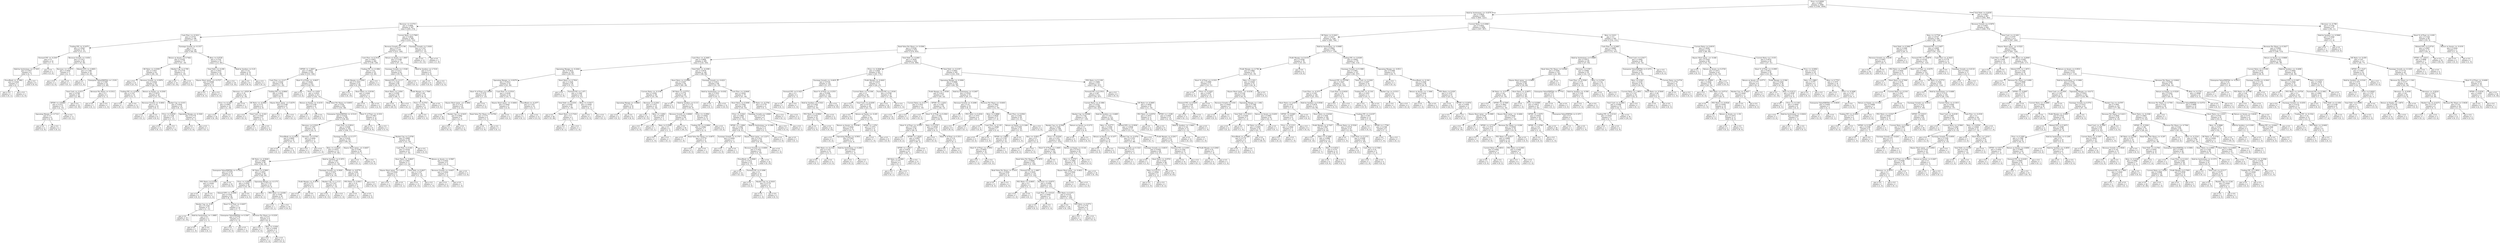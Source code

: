 digraph Tree {
node [shape=box] ;
0 [label="Price <= 0.0838\ngini = 0.4961\nsamples = 2948\nvalue = [1344, 1604]"] ;
1 [label="Held by Institutions <= -0.4579\ngini = 0.4829\nsamples = 2061\nvalue = [840, 1221]"] ;
0 -> 1 [labeldistance=2.5, labelangle=45, headlabel="True"] ;
2 [label="Revenue <= -0.3731\ngini = 0.4994\nsamples = 567\nvalue = [293, 274]"] ;
1 -> 2 ;
3 [label="Cash Flow <= -0.3221\ngini = 0.4753\nsamples = 198\nvalue = [77, 121]"] ;
2 -> 3 ;
4 [label="Trailing P/E <= -0.2475\ngini = 0.3024\nsamples = 70\nvalue = [13, 57]"] ;
3 -> 4 ;
5 [label="Forward P/E <= -0.2547\ngini = 0.5\nsamples = 14\nvalue = [7, 7]"] ;
4 -> 5 ;
6 [label="Held by Institutions <= -2.7435\ngini = 0.3457\nsamples = 9\nvalue = [2, 7]"] ;
5 -> 6 ;
7 [label="Price/Book <= -0.1862\ngini = 0.4444\nsamples = 3\nvalue = [2, 1]"] ;
6 -> 7 ;
8 [label="gini = 0.0\nsamples = 1\nvalue = [0, 1]"] ;
7 -> 8 ;
9 [label="gini = 0.0\nsamples = 2\nvalue = [2, 0]"] ;
7 -> 9 ;
10 [label="gini = 0.0\nsamples = 6\nvalue = [0, 6]"] ;
6 -> 10 ;
11 [label="gini = 0.0\nsamples = 5\nvalue = [5, 0]"] ;
5 -> 11 ;
12 [label="Revenue Growth <= -0.654\ngini = 0.1913\nsamples = 56\nvalue = [6, 50]"] ;
4 -> 12 ;
13 [label="Revenue <= -0.5075\ngini = 0.4444\nsamples = 3\nvalue = [2, 1]"] ;
12 -> 13 ;
14 [label="gini = 0.0\nsamples = 2\nvalue = [2, 0]"] ;
13 -> 14 ;
15 [label="gini = 0.0\nsamples = 1\nvalue = [0, 1]"] ;
13 -> 15 ;
16 [label="Diluted EPS <= -0.8651\ngini = 0.1396\nsamples = 53\nvalue = [4, 49]"] ;
12 -> 16 ;
17 [label="gini = 0.0\nsamples = 1\nvalue = [1, 0]"] ;
16 -> 17 ;
18 [label="Enterprise Value/EBITDA <= 1.5191\ngini = 0.1087\nsamples = 52\nvalue = [3, 49]"] ;
16 -> 18 ;
19 [label="Total Cash <= -0.415\ngini = 0.0768\nsamples = 50\nvalue = [2, 48]"] ;
18 -> 19 ;
20 [label="SP500 <= -0.8388\ngini = 0.2311\nsamples = 15\nvalue = [2, 13]"] ;
19 -> 20 ;
21 [label="Operating Margin <= -0.7121\ngini = 0.5\nsamples = 4\nvalue = [2, 2]"] ;
20 -> 21 ;
22 [label="gini = 0.0\nsamples = 2\nvalue = [2, 0]"] ;
21 -> 22 ;
23 [label="gini = 0.0\nsamples = 2\nvalue = [0, 2]"] ;
21 -> 23 ;
24 [label="gini = 0.0\nsamples = 11\nvalue = [0, 11]"] ;
20 -> 24 ;
25 [label="gini = 0.0\nsamples = 35\nvalue = [0, 35]"] ;
19 -> 25 ;
26 [label="Revenue Per Share <= -0.3312\ngini = 0.5\nsamples = 2\nvalue = [1, 1]"] ;
18 -> 26 ;
27 [label="gini = 0.0\nsamples = 1\nvalue = [0, 1]"] ;
26 -> 27 ;
28 [label="gini = 0.0\nsamples = 1\nvalue = [1, 0]"] ;
26 -> 28 ;
29 [label="Earnings Growth <= -0.1317\ngini = 0.5\nsamples = 128\nvalue = [64, 64]"] ;
3 -> 29 ;
30 [label="Return on Assets <= 0.7442\ngini = 0.4352\nsamples = 75\nvalue = [51, 24]"] ;
29 -> 30 ;
31 [label="DE Ratio <= -0.5595\ngini = 0.3457\nsamples = 63\nvalue = [49, 14]"] ;
30 -> 31 ;
32 [label="gini = 0.0\nsamples = 21\nvalue = [21, 0]"] ;
31 -> 32 ;
33 [label="Revenue Growth <= -0.5876\ngini = 0.4444\nsamples = 42\nvalue = [28, 14]"] ;
31 -> 33 ;
34 [label="Trailing P/E <= -0.5836\ngini = 0.1327\nsamples = 14\nvalue = [13, 1]"] ;
33 -> 34 ;
35 [label="gini = 0.0\nsamples = 1\nvalue = [0, 1]"] ;
34 -> 35 ;
36 [label="gini = 0.0\nsamples = 13\nvalue = [13, 0]"] ;
34 -> 36 ;
37 [label="Return on Equity <= -0.2545\ngini = 0.4974\nsamples = 28\nvalue = [15, 13]"] ;
33 -> 37 ;
38 [label="Revenue Growth <= -0.4602\ngini = 0.18\nsamples = 10\nvalue = [9, 1]"] ;
37 -> 38 ;
39 [label="gini = 0.0\nsamples = 1\nvalue = [0, 1]"] ;
38 -> 39 ;
40 [label="gini = 0.0\nsamples = 9\nvalue = [9, 0]"] ;
38 -> 40 ;
41 [label="Market Cap <= 0.015\ngini = 0.4444\nsamples = 18\nvalue = [6, 12]"] ;
37 -> 41 ;
42 [label="Price <= 0.0459\ngini = 0.1528\nsamples = 12\nvalue = [1, 11]"] ;
41 -> 42 ;
43 [label="gini = 0.0\nsamples = 11\nvalue = [0, 11]"] ;
42 -> 43 ;
44 [label="gini = 0.0\nsamples = 1\nvalue = [1, 0]"] ;
42 -> 44 ;
45 [label="Operating Margin <= -0.1929\ngini = 0.2778\nsamples = 6\nvalue = [5, 1]"] ;
41 -> 45 ;
46 [label="gini = 0.0\nsamples = 5\nvalue = [5, 0]"] ;
45 -> 46 ;
47 [label="gini = 0.0\nsamples = 1\nvalue = [0, 1]"] ;
45 -> 47 ;
48 [label="Market Cap <= 0.709\ngini = 0.2778\nsamples = 12\nvalue = [2, 10]"] ;
30 -> 48 ;
49 [label="gini = 0.0\nsamples = 10\nvalue = [0, 10]"] ;
48 -> 49 ;
50 [label="gini = 0.0\nsamples = 2\nvalue = [2, 0]"] ;
48 -> 50 ;
51 [label="Beta <= 0.9728\ngini = 0.3702\nsamples = 53\nvalue = [13, 40]"] ;
29 -> 51 ;
52 [label="Total Debt <= -0.208\ngini = 0.2055\nsamples = 43\nvalue = [5, 38]"] ;
51 -> 52 ;
53 [label="Shares Short (prior  <= -0.3727\ngini = 0.4688\nsamples = 8\nvalue = [5, 3]"] ;
52 -> 53 ;
54 [label="gini = 0.0\nsamples = 3\nvalue = [0, 3]"] ;
53 -> 54 ;
55 [label="gini = 0.0\nsamples = 5\nvalue = [5, 0]"] ;
53 -> 55 ;
56 [label="gini = 0.0\nsamples = 35\nvalue = [0, 35]"] ;
52 -> 56 ;
57 [label="Held by Insiders <= 0.25\ngini = 0.32\nsamples = 10\nvalue = [8, 2]"] ;
51 -> 57 ;
58 [label="gini = 0.0\nsamples = 8\nvalue = [8, 0]"] ;
57 -> 58 ;
59 [label="gini = 0.0\nsamples = 2\nvalue = [0, 2]"] ;
57 -> 59 ;
60 [label="Current Ratio <= 0.7905\ngini = 0.4854\nsamples = 369\nvalue = [216, 153]"] ;
2 -> 60 ;
61 [label="Revenue Growth <= 0.196\ngini = 0.4777\nsamples = 355\nvalue = [215, 140]"] ;
60 -> 61 ;
62 [label="Cash Flow <= 0.7418\ngini = 0.4937\nsamples = 284\nvalue = [158, 126]"] ;
61 -> 62 ;
63 [label="SP500 <= -1.0837\ngini = 0.4835\nsamples = 259\nvalue = [153, 106]"] ;
62 -> 63 ;
64 [label="Cash Flow <= -0.217\ngini = 0.4244\nsamples = 36\nvalue = [11, 25]"] ;
63 -> 64 ;
65 [label="Revenue <= 1.9529\ngini = 0.18\nsamples = 20\nvalue = [2, 18]"] ;
64 -> 65 ;
66 [label="Price <= -0.1407\ngini = 0.0997\nsamples = 19\nvalue = [1, 18]"] ;
65 -> 66 ;
67 [label="gini = 0.0\nsamples = 18\nvalue = [0, 18]"] ;
66 -> 67 ;
68 [label="gini = 0.0\nsamples = 1\nvalue = [1, 0]"] ;
66 -> 68 ;
69 [label="gini = 0.0\nsamples = 1\nvalue = [1, 0]"] ;
65 -> 69 ;
70 [label="Trailing P/E <= -0.0664\ngini = 0.4922\nsamples = 16\nvalue = [9, 7]"] ;
64 -> 70 ;
71 [label="DE Ratio <= -0.5682\ngini = 0.375\nsamples = 8\nvalue = [2, 6]"] ;
70 -> 71 ;
72 [label="gini = 0.0\nsamples = 5\nvalue = [0, 5]"] ;
71 -> 72 ;
73 [label="Total Cash <= -0.422\ngini = 0.4444\nsamples = 3\nvalue = [2, 1]"] ;
71 -> 73 ;
74 [label="gini = 0.0\nsamples = 1\nvalue = [0, 1]"] ;
73 -> 74 ;
75 [label="gini = 0.0\nsamples = 2\nvalue = [2, 0]"] ;
73 -> 75 ;
76 [label="Shares Short (prior  <= 5.0279\ngini = 0.2188\nsamples = 8\nvalue = [7, 1]"] ;
70 -> 76 ;
77 [label="gini = 0.0\nsamples = 7\nvalue = [7, 0]"] ;
76 -> 77 ;
78 [label="gini = 0.0\nsamples = 1\nvalue = [0, 1]"] ;
76 -> 78 ;
79 [label="Short % of Float <= -0.6637\ngini = 0.4626\nsamples = 223\nvalue = [142, 81]"] ;
63 -> 79 ;
80 [label="gini = 0.0\nsamples = 6\nvalue = [0, 6]"] ;
79 -> 80 ;
81 [label="Price <= -0.831\ngini = 0.4523\nsamples = 217\nvalue = [142, 75]"] ;
79 -> 81 ;
82 [label="Return on Equity <= -0.4155\ngini = 0.2188\nsamples = 8\nvalue = [1, 7]"] ;
81 -> 82 ;
83 [label="gini = 0.0\nsamples = 1\nvalue = [1, 0]"] ;
82 -> 83 ;
84 [label="gini = 0.0\nsamples = 7\nvalue = [0, 7]"] ;
82 -> 84 ;
85 [label="Book Value Per Share <= 0.6055\ngini = 0.439\nsamples = 209\nvalue = [141, 68]"] ;
81 -> 85 ;
86 [label="Enterprise Value/EBITDA <= -0.5123\ngini = 0.4224\nsamples = 198\nvalue = [138, 60]"] ;
85 -> 86 ;
87 [label="Revenue <= 0.3535\ngini = 0.1567\nsamples = 35\nvalue = [32, 3]"] ;
86 -> 87 ;
88 [label="Price/Book <= -0.1934\ngini = 0.0605\nsamples = 32\nvalue = [31, 1]"] ;
87 -> 88 ;
89 [label="gini = 0.0\nsamples = 1\nvalue = [0, 1]"] ;
88 -> 89 ;
90 [label="gini = 0.0\nsamples = 31\nvalue = [31, 0]"] ;
88 -> 90 ;
91 [label="Revenue <= 0.5795\ngini = 0.4444\nsamples = 3\nvalue = [1, 2]"] ;
87 -> 91 ;
92 [label="gini = 0.0\nsamples = 2\nvalue = [0, 2]"] ;
91 -> 92 ;
93 [label="gini = 0.0\nsamples = 1\nvalue = [1, 0]"] ;
91 -> 93 ;
94 [label="Cash Flow <= 0.0914\ngini = 0.4548\nsamples = 163\nvalue = [106, 57]"] ;
86 -> 94 ;
95 [label="Earnings Growth <= 0.1177\ngini = 0.4229\nsamples = 135\nvalue = [94, 41]"] ;
94 -> 95 ;
96 [label="Beta <= -0.2418\ngini = 0.4537\nsamples = 115\nvalue = [75, 40]"] ;
95 -> 96 ;
97 [label="DE Ratio <= -0.5628\ngini = 0.3866\nsamples = 84\nvalue = [62, 22]"] ;
96 -> 97 ;
98 [label="Enterprise Value/EBITDA <= -0.1414\ngini = 0.1078\nsamples = 35\nvalue = [33, 2]"] ;
97 -> 98 ;
99 [label="PEG Ratio <= 0.5386\ngini = 0.4444\nsamples = 3\nvalue = [1, 2]"] ;
98 -> 99 ;
100 [label="gini = 0.0\nsamples = 2\nvalue = [0, 2]"] ;
99 -> 100 ;
101 [label="gini = 0.0\nsamples = 1\nvalue = [1, 0]"] ;
99 -> 101 ;
102 [label="gini = 0.0\nsamples = 32\nvalue = [32, 0]"] ;
98 -> 102 ;
103 [label="DE Ratio <= 0.5893\ngini = 0.4831\nsamples = 49\nvalue = [29, 20]"] ;
97 -> 103 ;
104 [label="Price <= -0.0833\ngini = 0.4592\nsamples = 28\nvalue = [10, 18]"] ;
103 -> 104 ;
105 [label="Diluted EPS <= -0.2904\ngini = 0.426\nsamples = 26\nvalue = [8, 18]"] ;
104 -> 105 ;
106 [label="Market Cap <= -0.24\ngini = 0.1528\nsamples = 12\nvalue = [1, 11]"] ;
105 -> 106 ;
107 [label="gini = 0.0\nsamples = 10\nvalue = [0, 10]"] ;
106 -> 107 ;
108 [label="Held by Institutions <= -1.6885\ngini = 0.5\nsamples = 2\nvalue = [1, 1]"] ;
106 -> 108 ;
109 [label="gini = 0.0\nsamples = 1\nvalue = [1, 0]"] ;
108 -> 109 ;
110 [label="gini = 0.0\nsamples = 1\nvalue = [0, 1]"] ;
108 -> 110 ;
111 [label="Short % of Float <= -0.4637\ngini = 0.5\nsamples = 14\nvalue = [7, 7]"] ;
105 -> 111 ;
112 [label="Enterprise Value/EBITDA <= 0.3367\ngini = 0.2778\nsamples = 6\nvalue = [1, 5]"] ;
111 -> 112 ;
113 [label="gini = 0.0\nsamples = 5\nvalue = [0, 5]"] ;
112 -> 113 ;
114 [label="gini = 0.0\nsamples = 1\nvalue = [1, 0]"] ;
112 -> 114 ;
115 [label="Revenue Per Share <= -0.2229\ngini = 0.375\nsamples = 8\nvalue = [6, 2]"] ;
111 -> 115 ;
116 [label="gini = 0.0\nsamples = 5\nvalue = [5, 0]"] ;
115 -> 116 ;
117 [label="Beta <= -0.939\ngini = 0.4444\nsamples = 3\nvalue = [1, 2]"] ;
115 -> 117 ;
118 [label="gini = 0.0\nsamples = 1\nvalue = [1, 0]"] ;
117 -> 118 ;
119 [label="gini = 0.0\nsamples = 2\nvalue = [0, 2]"] ;
117 -> 119 ;
120 [label="gini = 0.0\nsamples = 2\nvalue = [2, 0]"] ;
104 -> 120 ;
121 [label="Operating Margin <= -0.1175\ngini = 0.1723\nsamples = 21\nvalue = [19, 2]"] ;
103 -> 121 ;
122 [label="gini = 0.0\nsamples = 1\nvalue = [0, 1]"] ;
121 -> 122 ;
123 [label="PEG Ratio <= -0.0381\ngini = 0.095\nsamples = 20\nvalue = [19, 1]"] ;
121 -> 123 ;
124 [label="gini = 0.0\nsamples = 1\nvalue = [0, 1]"] ;
123 -> 124 ;
125 [label="gini = 0.0\nsamples = 19\nvalue = [19, 0]"] ;
123 -> 125 ;
126 [label="Held by Insiders <= 0.1872\ngini = 0.487\nsamples = 31\nvalue = [13, 18]"] ;
96 -> 126 ;
127 [label="Earnings Growth <= -0.3929\ngini = 0.3457\nsamples = 18\nvalue = [4, 14]"] ;
126 -> 127 ;
128 [label="Profit Margin <= -0.3978\ngini = 0.375\nsamples = 4\nvalue = [3, 1]"] ;
127 -> 128 ;
129 [label="gini = 0.0\nsamples = 1\nvalue = [0, 1]"] ;
128 -> 129 ;
130 [label="gini = 0.0\nsamples = 3\nvalue = [3, 0]"] ;
128 -> 130 ;
131 [label="Market Cap <= 1.1113\ngini = 0.1327\nsamples = 14\nvalue = [1, 13]"] ;
127 -> 131 ;
132 [label="gini = 0.0\nsamples = 13\nvalue = [0, 13]"] ;
131 -> 132 ;
133 [label="gini = 0.0\nsamples = 1\nvalue = [1, 0]"] ;
131 -> 133 ;
134 [label="SP500 <= -0.8779\ngini = 0.426\nsamples = 13\nvalue = [9, 4]"] ;
126 -> 134 ;
135 [label="PEG Ratio <= -0.0611\ngini = 0.32\nsamples = 5\nvalue = [1, 4]"] ;
134 -> 135 ;
136 [label="gini = 0.0\nsamples = 1\nvalue = [1, 0]"] ;
135 -> 136 ;
137 [label="gini = 0.0\nsamples = 4\nvalue = [0, 4]"] ;
135 -> 137 ;
138 [label="gini = 0.0\nsamples = 8\nvalue = [8, 0]"] ;
134 -> 138 ;
139 [label="Shares Short (prior  <= -0.4637\ngini = 0.095\nsamples = 20\nvalue = [19, 1]"] ;
95 -> 139 ;
140 [label="gini = 0.0\nsamples = 1\nvalue = [0, 1]"] ;
139 -> 140 ;
141 [label="gini = 0.0\nsamples = 19\nvalue = [19, 0]"] ;
139 -> 141 ;
142 [label="Market Cap <= 3.4709\ngini = 0.4898\nsamples = 28\nvalue = [12, 16]"] ;
94 -> 142 ;
143 [label="Cash Flow <= 0.441\ngini = 0.4234\nsamples = 23\nvalue = [7, 16]"] ;
142 -> 143 ;
144 [label="Short Ratio <= -0.8647\ngini = 0.2907\nsamples = 17\nvalue = [3, 14]"] ;
143 -> 144 ;
145 [label="Shares Short (prior  <= 1.4337\ngini = 0.4444\nsamples = 3\nvalue = [2, 1]"] ;
144 -> 145 ;
146 [label="gini = 0.0\nsamples = 2\nvalue = [2, 0]"] ;
145 -> 146 ;
147 [label="gini = 0.0\nsamples = 1\nvalue = [0, 1]"] ;
145 -> 147 ;
148 [label="Total Debt <= 0.4627\ngini = 0.1327\nsamples = 14\nvalue = [1, 13]"] ;
144 -> 148 ;
149 [label="gini = 0.0\nsamples = 13\nvalue = [0, 13]"] ;
148 -> 149 ;
150 [label="gini = 0.0\nsamples = 1\nvalue = [1, 0]"] ;
148 -> 150 ;
151 [label="Return on Assets <= -0.5967\ngini = 0.4444\nsamples = 6\nvalue = [4, 2]"] ;
143 -> 151 ;
152 [label="Revenue Growth <= -0.6457\ngini = 0.4444\nsamples = 3\nvalue = [1, 2]"] ;
151 -> 152 ;
153 [label="gini = 0.0\nsamples = 2\nvalue = [0, 2]"] ;
152 -> 153 ;
154 [label="gini = 0.0\nsamples = 1\nvalue = [1, 0]"] ;
152 -> 154 ;
155 [label="gini = 0.0\nsamples = 3\nvalue = [3, 0]"] ;
151 -> 155 ;
156 [label="gini = 0.0\nsamples = 5\nvalue = [5, 0]"] ;
142 -> 156 ;
157 [label="Short % of Float <= -0.3331\ngini = 0.3967\nsamples = 11\nvalue = [3, 8]"] ;
85 -> 157 ;
158 [label="gini = 0.0\nsamples = 8\nvalue = [0, 8]"] ;
157 -> 158 ;
159 [label="gini = 0.0\nsamples = 3\nvalue = [3, 0]"] ;
157 -> 159 ;
160 [label="Trailing P/E <= -0.1884\ngini = 0.32\nsamples = 25\nvalue = [5, 20]"] ;
62 -> 160 ;
161 [label="Profit Margin <= 2.2502\ngini = 0.1653\nsamples = 22\nvalue = [2, 20]"] ;
160 -> 161 ;
162 [label="gini = 0.0\nsamples = 19\nvalue = [0, 19]"] ;
161 -> 162 ;
163 [label="Short Ratio <= -0.8194\ngini = 0.4444\nsamples = 3\nvalue = [2, 1]"] ;
161 -> 163 ;
164 [label="gini = 0.0\nsamples = 1\nvalue = [0, 1]"] ;
163 -> 164 ;
165 [label="gini = 0.0\nsamples = 2\nvalue = [2, 0]"] ;
163 -> 165 ;
166 [label="gini = 0.0\nsamples = 3\nvalue = [3, 0]"] ;
160 -> 166 ;
167 [label="Return on Assets <= 1.4947\ngini = 0.3166\nsamples = 71\nvalue = [57, 14]"] ;
61 -> 167 ;
168 [label="Earnings Growth <= 1.5168\ngini = 0.2217\nsamples = 63\nvalue = [55, 8]"] ;
167 -> 168 ;
169 [label="Diluted EPS <= -0.117\ngini = 0.1528\nsamples = 60\nvalue = [55, 5]"] ;
168 -> 169 ;
170 [label="Short Ratio <= 2.4561\ngini = 0.0392\nsamples = 50\nvalue = [49, 1]"] ;
169 -> 170 ;
171 [label="gini = 0.0\nsamples = 49\nvalue = [49, 0]"] ;
170 -> 171 ;
172 [label="gini = 0.0\nsamples = 1\nvalue = [0, 1]"] ;
170 -> 172 ;
173 [label="Profit Margin <= 1.7569\ngini = 0.48\nsamples = 10\nvalue = [6, 4]"] ;
169 -> 173 ;
174 [label="Price <= -0.2753\ngini = 0.32\nsamples = 5\nvalue = [1, 4]"] ;
173 -> 174 ;
175 [label="gini = 0.0\nsamples = 4\nvalue = [0, 4]"] ;
174 -> 175 ;
176 [label="gini = 0.0\nsamples = 1\nvalue = [1, 0]"] ;
174 -> 176 ;
177 [label="gini = 0.0\nsamples = 5\nvalue = [5, 0]"] ;
173 -> 177 ;
178 [label="gini = 0.0\nsamples = 3\nvalue = [0, 3]"] ;
168 -> 178 ;
179 [label="Held by Insiders <= 2.7218\ngini = 0.375\nsamples = 8\nvalue = [2, 6]"] ;
167 -> 179 ;
180 [label="gini = 0.0\nsamples = 6\nvalue = [0, 6]"] ;
179 -> 180 ;
181 [label="gini = 0.0\nsamples = 2\nvalue = [2, 0]"] ;
179 -> 181 ;
182 [label="Earnings Growth <= 3.3434\ngini = 0.1327\nsamples = 14\nvalue = [1, 13]"] ;
60 -> 182 ;
183 [label="gini = 0.0\nsamples = 13\nvalue = [0, 13]"] ;
182 -> 183 ;
184 [label="gini = 0.0\nsamples = 1\nvalue = [1, 0]"] ;
182 -> 184 ;
185 [label="Current Ratio <= 0.2846\ngini = 0.4642\nsamples = 1494\nvalue = [547, 947]"] ;
1 -> 185 ;
186 [label="DE Ratio <= 0.1643\ngini = 0.4437\nsamples = 1189\nvalue = [395, 794]"] ;
185 -> 186 ;
187 [label="Book Value Per Share <= -0.4366\ngini = 0.4184\nsamples = 933\nvalue = [278, 655]"] ;
186 -> 187 ;
188 [label="Cash Flow <= -0.3405\ngini = 0.4899\nsamples = 289\nvalue = [124, 165]"] ;
187 -> 188 ;
189 [label="Operating Margin <= -0.2444\ngini = 0.3818\nsamples = 109\nvalue = [28, 81]"] ;
188 -> 189 ;
190 [label="Operating Margin <= -0.9279\ngini = 0.4913\nsamples = 53\nvalue = [23, 30]"] ;
189 -> 190 ;
191 [label="Short % of Float <= 2.8458\ngini = 0.3578\nsamples = 30\nvalue = [7, 23]"] ;
190 -> 191 ;
192 [label="Shares Short (prior  <= -0.3692\ngini = 0.1472\nsamples = 25\nvalue = [2, 23]"] ;
191 -> 192 ;
193 [label="gini = 0.0\nsamples = 18\nvalue = [0, 18]"] ;
192 -> 193 ;
194 [label="Market Cap <= -0.5435\ngini = 0.4082\nsamples = 7\nvalue = [2, 5]"] ;
192 -> 194 ;
195 [label="gini = 0.0\nsamples = 5\nvalue = [0, 5]"] ;
194 -> 195 ;
196 [label="gini = 0.0\nsamples = 2\nvalue = [2, 0]"] ;
194 -> 196 ;
197 [label="gini = 0.0\nsamples = 5\nvalue = [5, 0]"] ;
191 -> 197 ;
198 [label="Cash Flow <= -0.3516\ngini = 0.4234\nsamples = 23\nvalue = [16, 7]"] ;
190 -> 198 ;
199 [label="Shares Short (prior  <= -0.4604\ngini = 0.4444\nsamples = 9\nvalue = [3, 6]"] ;
198 -> 199 ;
200 [label="Book Value Per Share <= -0.4784\ngini = 0.375\nsamples = 4\nvalue = [3, 1]"] ;
199 -> 200 ;
201 [label="gini = 0.0\nsamples = 3\nvalue = [3, 0]"] ;
200 -> 201 ;
202 [label="gini = 0.0\nsamples = 1\nvalue = [0, 1]"] ;
200 -> 202 ;
203 [label="gini = 0.0\nsamples = 5\nvalue = [0, 5]"] ;
199 -> 203 ;
204 [label="Price/Book <= -0.1077\ngini = 0.1327\nsamples = 14\nvalue = [13, 1]"] ;
198 -> 204 ;
205 [label="gini = 0.0\nsamples = 1\nvalue = [0, 1]"] ;
204 -> 205 ;
206 [label="gini = 0.0\nsamples = 13\nvalue = [13, 0]"] ;
204 -> 206 ;
207 [label="Short Ratio <= -0.7924\ngini = 0.1626\nsamples = 56\nvalue = [5, 51]"] ;
189 -> 207 ;
208 [label="gini = 0.0\nsamples = 2\nvalue = [2, 0]"] ;
207 -> 208 ;
209 [label="Forward P/E <= 1.671\ngini = 0.1049\nsamples = 54\nvalue = [3, 51]"] ;
207 -> 209 ;
210 [label="Total Debt <= -0.2234\ngini = 0.0384\nsamples = 51\nvalue = [1, 50]"] ;
209 -> 210 ;
211 [label="gini = 0.0\nsamples = 49\nvalue = [0, 49]"] ;
210 -> 211 ;
212 [label="Short Ratio <= 0.7434\ngini = 0.5\nsamples = 2\nvalue = [1, 1]"] ;
210 -> 212 ;
213 [label="gini = 0.0\nsamples = 1\nvalue = [0, 1]"] ;
212 -> 213 ;
214 [label="gini = 0.0\nsamples = 1\nvalue = [1, 0]"] ;
212 -> 214 ;
215 [label="Beta <= -0.5417\ngini = 0.4444\nsamples = 3\nvalue = [2, 1]"] ;
209 -> 215 ;
216 [label="gini = 0.0\nsamples = 2\nvalue = [2, 0]"] ;
215 -> 216 ;
217 [label="gini = 0.0\nsamples = 1\nvalue = [0, 1]"] ;
215 -> 217 ;
218 [label="Total Debt <= -0.2399\ngini = 0.4978\nsamples = 180\nvalue = [96, 84]"] ;
188 -> 218 ;
219 [label="Short Ratio <= -0.5008\ngini = 0.4267\nsamples = 94\nvalue = [65, 29]"] ;
218 -> 219 ;
220 [label="Current Ratio <= -0.2106\ngini = 0.4592\nsamples = 28\nvalue = [10, 18]"] ;
219 -> 220 ;
221 [label="Operating Margin <= -0.8863\ngini = 0.32\nsamples = 10\nvalue = [8, 2]"] ;
220 -> 221 ;
222 [label="gini = 0.0\nsamples = 2\nvalue = [0, 2]"] ;
221 -> 222 ;
223 [label="gini = 0.0\nsamples = 8\nvalue = [8, 0]"] ;
221 -> 223 ;
224 [label="Revenue <= 0.3341\ngini = 0.1975\nsamples = 18\nvalue = [2, 16]"] ;
220 -> 224 ;
225 [label="gini = 0.0\nsamples = 15\nvalue = [0, 15]"] ;
224 -> 225 ;
226 [label="Beta <= 1.4282\ngini = 0.4444\nsamples = 3\nvalue = [2, 1]"] ;
224 -> 226 ;
227 [label="gini = 0.0\nsamples = 2\nvalue = [2, 0]"] ;
226 -> 227 ;
228 [label="gini = 0.0\nsamples = 1\nvalue = [0, 1]"] ;
226 -> 228 ;
229 [label="DE Ratio <= -0.5773\ngini = 0.2778\nsamples = 66\nvalue = [55, 11]"] ;
219 -> 229 ;
230 [label="gini = 0.0\nsamples = 5\nvalue = [0, 5]"] ;
229 -> 230 ;
231 [label="Held by Insiders <= 0.113\ngini = 0.1774\nsamples = 61\nvalue = [55, 6]"] ;
229 -> 231 ;
232 [label="Revenue Growth <= -0.8008\ngini = 0.0425\nsamples = 46\nvalue = [45, 1]"] ;
231 -> 232 ;
233 [label="Beta <= 0.5588\ngini = 0.5\nsamples = 2\nvalue = [1, 1]"] ;
232 -> 233 ;
234 [label="gini = 0.0\nsamples = 1\nvalue = [1, 0]"] ;
233 -> 234 ;
235 [label="gini = 0.0\nsamples = 1\nvalue = [0, 1]"] ;
233 -> 235 ;
236 [label="gini = 0.0\nsamples = 44\nvalue = [44, 0]"] ;
232 -> 236 ;
237 [label="Price <= -0.2994\ngini = 0.4444\nsamples = 15\nvalue = [10, 5]"] ;
231 -> 237 ;
238 [label="Trailing P/E <= -0.2606\ngini = 0.4082\nsamples = 7\nvalue = [2, 5]"] ;
237 -> 238 ;
239 [label="gini = 0.0\nsamples = 1\nvalue = [1, 0]"] ;
238 -> 239 ;
240 [label="Book Value Per Share <= -0.4675\ngini = 0.2778\nsamples = 6\nvalue = [1, 5]"] ;
238 -> 240 ;
241 [label="gini = 0.0\nsamples = 5\nvalue = [0, 5]"] ;
240 -> 241 ;
242 [label="gini = 0.0\nsamples = 1\nvalue = [1, 0]"] ;
240 -> 242 ;
243 [label="gini = 0.0\nsamples = 8\nvalue = [8, 0]"] ;
237 -> 243 ;
244 [label="Earnings Growth <= -0.4221\ngini = 0.4611\nsamples = 86\nvalue = [31, 55]"] ;
218 -> 244 ;
245 [label="Held by Institutions <= -0.4182\ngini = 0.1653\nsamples = 11\nvalue = [10, 1]"] ;
244 -> 245 ;
246 [label="gini = 0.0\nsamples = 1\nvalue = [0, 1]"] ;
245 -> 246 ;
247 [label="gini = 0.0\nsamples = 10\nvalue = [10, 0]"] ;
245 -> 247 ;
248 [label="Cash Flow <= -0.0648\ngini = 0.4032\nsamples = 75\nvalue = [21, 54]"] ;
244 -> 248 ;
249 [label="Short Ratio <= 0.5498\ngini = 0.3562\nsamples = 69\nvalue = [16, 53]"] ;
248 -> 249 ;
250 [label="Price <= -0.024\ngini = 0.2882\nsamples = 63\nvalue = [11, 52]"] ;
249 -> 250 ;
251 [label="SP500 <= -1.2606\ngini = 0.2344\nsamples = 59\nvalue = [8, 51]"] ;
250 -> 251 ;
252 [label="Earnings Growth <= -0.1707\ngini = 0.4444\nsamples = 3\nvalue = [2, 1]"] ;
251 -> 252 ;
253 [label="gini = 0.0\nsamples = 2\nvalue = [2, 0]"] ;
252 -> 253 ;
254 [label="gini = 0.0\nsamples = 1\nvalue = [0, 1]"] ;
252 -> 254 ;
255 [label="Shares Short (prior  <= 2.2271\ngini = 0.1913\nsamples = 56\nvalue = [6, 50]"] ;
251 -> 255 ;
256 [label="Revenue Growth <= -0.4408\ngini = 0.1653\nsamples = 55\nvalue = [5, 50]"] ;
255 -> 256 ;
257 [label="Price/Book <= -0.0949\ngini = 0.3512\nsamples = 22\nvalue = [5, 17]"] ;
256 -> 257 ;
258 [label="gini = 0.0\nsamples = 12\nvalue = [0, 12]"] ;
257 -> 258 ;
259 [label="Forward P/E <= 0.1696\ngini = 0.5\nsamples = 10\nvalue = [5, 5]"] ;
257 -> 259 ;
260 [label="gini = 0.0\nsamples = 4\nvalue = [4, 0]"] ;
259 -> 260 ;
261 [label="Market Cap <= -0.3418\ngini = 0.2778\nsamples = 6\nvalue = [1, 5]"] ;
259 -> 261 ;
262 [label="gini = 0.0\nsamples = 1\nvalue = [1, 0]"] ;
261 -> 262 ;
263 [label="gini = 0.0\nsamples = 5\nvalue = [0, 5]"] ;
261 -> 263 ;
264 [label="gini = 0.0\nsamples = 33\nvalue = [0, 33]"] ;
256 -> 264 ;
265 [label="gini = 0.0\nsamples = 1\nvalue = [1, 0]"] ;
255 -> 265 ;
266 [label="Held by Institutions <= -0.1985\ngini = 0.375\nsamples = 4\nvalue = [3, 1]"] ;
250 -> 266 ;
267 [label="gini = 0.0\nsamples = 3\nvalue = [3, 0]"] ;
266 -> 267 ;
268 [label="gini = 0.0\nsamples = 1\nvalue = [0, 1]"] ;
266 -> 268 ;
269 [label="Earnings Growth <= 3.0069\ngini = 0.2778\nsamples = 6\nvalue = [5, 1]"] ;
249 -> 269 ;
270 [label="gini = 0.0\nsamples = 5\nvalue = [5, 0]"] ;
269 -> 270 ;
271 [label="gini = 0.0\nsamples = 1\nvalue = [0, 1]"] ;
269 -> 271 ;
272 [label="DE Ratio <= -0.2794\ngini = 0.2778\nsamples = 6\nvalue = [5, 1]"] ;
248 -> 272 ;
273 [label="gini = 0.0\nsamples = 1\nvalue = [0, 1]"] ;
272 -> 273 ;
274 [label="gini = 0.0\nsamples = 5\nvalue = [5, 0]"] ;
272 -> 274 ;
275 [label="Total Debt <= -0.2661\ngini = 0.3639\nsamples = 644\nvalue = [154, 490]"] ;
187 -> 275 ;
276 [label="Price <= -0.2646\ngini = 0.2449\nsamples = 203\nvalue = [29, 174]"] ;
275 -> 276 ;
277 [label="Earnings Growth <= -0.4635\ngini = 0.0729\nsamples = 132\nvalue = [5, 127]"] ;
276 -> 277 ;
278 [label="Forward P/E <= 0.1425\ngini = 0.5\nsamples = 2\nvalue = [1, 1]"] ;
277 -> 278 ;
279 [label="gini = 0.0\nsamples = 1\nvalue = [0, 1]"] ;
278 -> 279 ;
280 [label="gini = 0.0\nsamples = 1\nvalue = [1, 0]"] ;
278 -> 280 ;
281 [label="Short % of Float <= -0.2531\ngini = 0.0596\nsamples = 130\nvalue = [4, 126]"] ;
277 -> 281 ;
282 [label="Held by Insiders <= 0.5321\ngini = 0.1928\nsamples = 37\nvalue = [4, 33]"] ;
281 -> 282 ;
283 [label="PEG Ratio <= -0.0904\ngini = 0.1078\nsamples = 35\nvalue = [2, 33]"] ;
282 -> 283 ;
284 [label="gini = 0.0\nsamples = 2\nvalue = [2, 0]"] ;
283 -> 284 ;
285 [label="gini = 0.0\nsamples = 33\nvalue = [0, 33]"] ;
283 -> 285 ;
286 [label="gini = 0.0\nsamples = 2\nvalue = [2, 0]"] ;
282 -> 286 ;
287 [label="gini = 0.0\nsamples = 93\nvalue = [0, 93]"] ;
281 -> 287 ;
288 [label="Profit Margin <= -0.4443\ngini = 0.4475\nsamples = 71\nvalue = [24, 47]"] ;
276 -> 288 ;
289 [label="Current Ratio <= -0.2186\ngini = 0.5\nsamples = 46\nvalue = [23, 23]"] ;
288 -> 289 ;
290 [label="gini = 0.0\nsamples = 8\nvalue = [0, 8]"] ;
289 -> 290 ;
291 [label="Total Cash <= -0.4209\ngini = 0.4778\nsamples = 38\nvalue = [23, 15]"] ;
289 -> 291 ;
292 [label="gini = 0.0\nsamples = 8\nvalue = [8, 0]"] ;
291 -> 292 ;
293 [label="Return on Equity <= -0.205\ngini = 0.5\nsamples = 30\nvalue = [15, 15]"] ;
291 -> 293 ;
294 [label="Return on Assets <= -0.9168\ngini = 0.4444\nsamples = 21\nvalue = [14, 7]"] ;
293 -> 294 ;
295 [label="gini = 0.0\nsamples = 4\nvalue = [0, 4]"] ;
294 -> 295 ;
296 [label="Operating Margin <= -0.5931\ngini = 0.2907\nsamples = 17\nvalue = [14, 3]"] ;
294 -> 296 ;
297 [label="PEG Ratio <= -0.1122\ngini = 0.1327\nsamples = 14\nvalue = [13, 1]"] ;
296 -> 297 ;
298 [label="gini = 0.0\nsamples = 1\nvalue = [0, 1]"] ;
297 -> 298 ;
299 [label="gini = 0.0\nsamples = 13\nvalue = [13, 0]"] ;
297 -> 299 ;
300 [label="Held by Institutions <= 0.2061\ngini = 0.4444\nsamples = 3\nvalue = [1, 2]"] ;
296 -> 300 ;
301 [label="gini = 0.0\nsamples = 2\nvalue = [0, 2]"] ;
300 -> 301 ;
302 [label="gini = 0.0\nsamples = 1\nvalue = [1, 0]"] ;
300 -> 302 ;
303 [label="SP500 <= -1.076\ngini = 0.1975\nsamples = 9\nvalue = [1, 8]"] ;
293 -> 303 ;
304 [label="gini = 0.0\nsamples = 1\nvalue = [1, 0]"] ;
303 -> 304 ;
305 [label="gini = 0.0\nsamples = 8\nvalue = [0, 8]"] ;
303 -> 305 ;
306 [label="Forward P/E <= 1.9104\ngini = 0.0768\nsamples = 25\nvalue = [1, 24]"] ;
288 -> 306 ;
307 [label="gini = 0.0\nsamples = 24\nvalue = [0, 24]"] ;
306 -> 307 ;
308 [label="gini = 0.0\nsamples = 1\nvalue = [1, 0]"] ;
306 -> 308 ;
309 [label="Total Debt <= -0.2197\ngini = 0.4062\nsamples = 441\nvalue = [125, 316]"] ;
275 -> 309 ;
310 [label="Operating Margin <= -0.3694\ngini = 0.4988\nsamples = 124\nvalue = [65, 59]"] ;
309 -> 310 ;
311 [label="Profit Margin <= -1.0538\ngini = 0.4411\nsamples = 67\nvalue = [45, 22]"] ;
310 -> 311 ;
312 [label="Current Ratio <= -0.2177\ngini = 0.1653\nsamples = 11\nvalue = [1, 10]"] ;
311 -> 312 ;
313 [label="gini = 0.0\nsamples = 10\nvalue = [0, 10]"] ;
312 -> 313 ;
314 [label="gini = 0.0\nsamples = 1\nvalue = [1, 0]"] ;
312 -> 314 ;
315 [label="SP500 <= -1.2332\ngini = 0.3367\nsamples = 56\nvalue = [44, 12]"] ;
311 -> 315 ;
316 [label="gini = 0.0\nsamples = 3\nvalue = [0, 3]"] ;
315 -> 316 ;
317 [label="Short % of Float <= 0.2563\ngini = 0.282\nsamples = 53\nvalue = [44, 9]"] ;
315 -> 317 ;
318 [label="Short % of Float <= -0.5247\ngini = 0.1653\nsamples = 44\nvalue = [40, 4]"] ;
317 -> 318 ;
319 [label="gini = 0.0\nsamples = 2\nvalue = [0, 2]"] ;
318 -> 319 ;
320 [label="SP500 <= 1.8242\ngini = 0.0907\nsamples = 42\nvalue = [40, 2]"] ;
318 -> 320 ;
321 [label="SP500 <= -1.0617\ngini = 0.0476\nsamples = 41\nvalue = [40, 1]"] ;
320 -> 321 ;
322 [label="DE Ratio <= -0.5681\ngini = 0.375\nsamples = 4\nvalue = [3, 1]"] ;
321 -> 322 ;
323 [label="gini = 0.0\nsamples = 1\nvalue = [0, 1]"] ;
322 -> 323 ;
324 [label="gini = 0.0\nsamples = 3\nvalue = [3, 0]"] ;
322 -> 324 ;
325 [label="gini = 0.0\nsamples = 37\nvalue = [37, 0]"] ;
321 -> 325 ;
326 [label="gini = 0.0\nsamples = 1\nvalue = [0, 1]"] ;
320 -> 326 ;
327 [label="Beta <= 0.3797\ngini = 0.4938\nsamples = 9\nvalue = [4, 5]"] ;
317 -> 327 ;
328 [label="gini = 0.0\nsamples = 4\nvalue = [0, 4]"] ;
327 -> 328 ;
329 [label="Short % of Float <= 0.3511\ngini = 0.32\nsamples = 5\nvalue = [4, 1]"] ;
327 -> 329 ;
330 [label="gini = 0.0\nsamples = 1\nvalue = [0, 1]"] ;
329 -> 330 ;
331 [label="gini = 0.0\nsamples = 4\nvalue = [4, 0]"] ;
329 -> 331 ;
332 [label="Held by Institutions <= -0.2407\ngini = 0.4555\nsamples = 57\nvalue = [20, 37]"] ;
310 -> 332 ;
333 [label="Revenue Growth <= -0.2498\ngini = 0.32\nsamples = 10\nvalue = [8, 2]"] ;
332 -> 333 ;
334 [label="gini = 0.0\nsamples = 1\nvalue = [0, 1]"] ;
333 -> 334 ;
335 [label="PEG Ratio <= 0.2034\ngini = 0.1975\nsamples = 9\nvalue = [8, 1]"] ;
333 -> 335 ;
336 [label="gini = 0.0\nsamples = 8\nvalue = [8, 0]"] ;
335 -> 336 ;
337 [label="gini = 0.0\nsamples = 1\nvalue = [0, 1]"] ;
335 -> 337 ;
338 [label="Revenue Per Share <= -0.6403\ngini = 0.3803\nsamples = 47\nvalue = [12, 35]"] ;
332 -> 338 ;
339 [label="Beta <= 0.0888\ngini = 0.4628\nsamples = 11\nvalue = [7, 4]"] ;
338 -> 339 ;
340 [label="gini = 0.0\nsamples = 4\nvalue = [4, 0]"] ;
339 -> 340 ;
341 [label="Cash Flow <= -0.135\ngini = 0.4898\nsamples = 7\nvalue = [3, 4]"] ;
339 -> 341 ;
342 [label="gini = 0.0\nsamples = 4\nvalue = [0, 4]"] ;
341 -> 342 ;
343 [label="gini = 0.0\nsamples = 3\nvalue = [3, 0]"] ;
341 -> 343 ;
344 [label="Cash Flow <= 0.0502\ngini = 0.2392\nsamples = 36\nvalue = [5, 31]"] ;
338 -> 344 ;
345 [label="Return on Equity <= 0.1269\ngini = 0.1609\nsamples = 34\nvalue = [3, 31]"] ;
344 -> 345 ;
346 [label="SP500 <= 1.8965\ngini = 0.1139\nsamples = 33\nvalue = [2, 31]"] ;
345 -> 346 ;
347 [label="Short % of Float <= -0.5952\ngini = 0.0605\nsamples = 32\nvalue = [1, 31]"] ;
346 -> 347 ;
348 [label="gini = 0.0\nsamples = 1\nvalue = [1, 0]"] ;
347 -> 348 ;
349 [label="gini = 0.0\nsamples = 31\nvalue = [0, 31]"] ;
347 -> 349 ;
350 [label="gini = 0.0\nsamples = 1\nvalue = [1, 0]"] ;
346 -> 350 ;
351 [label="gini = 0.0\nsamples = 1\nvalue = [1, 0]"] ;
345 -> 351 ;
352 [label="gini = 0.0\nsamples = 2\nvalue = [2, 0]"] ;
344 -> 352 ;
353 [label="PEG Ratio <= 0.1109\ngini = 0.3069\nsamples = 317\nvalue = [60, 257]"] ;
309 -> 353 ;
354 [label="Forward P/E <= 0.1914\ngini = 0.287\nsamples = 311\nvalue = [54, 257]"] ;
353 -> 354 ;
355 [label="Current Ratio <= -0.1884\ngini = 0.2555\nsamples = 286\nvalue = [43, 243]"] ;
354 -> 355 ;
356 [label="Market Cap <= 0.8386\ngini = 0.1745\nsamples = 176\nvalue = [17, 159]"] ;
355 -> 356 ;
357 [label="Market Cap <= -0.5562\ngini = 0.1428\nsamples = 168\nvalue = [13, 155]"] ;
356 -> 357 ;
358 [label="Beta <= -0.6911\ngini = 0.5\nsamples = 4\nvalue = [2, 2]"] ;
357 -> 358 ;
359 [label="gini = 0.0\nsamples = 2\nvalue = [0, 2]"] ;
358 -> 359 ;
360 [label="gini = 0.0\nsamples = 2\nvalue = [2, 0]"] ;
358 -> 360 ;
361 [label="Price <= -0.0164\ngini = 0.1251\nsamples = 164\nvalue = [11, 153]"] ;
357 -> 361 ;
362 [label="Short % of Float <= 1.0405\ngini = 0.0809\nsamples = 142\nvalue = [6, 136]"] ;
361 -> 362 ;
363 [label="Book Value Per Share <= -0.3876\ngini = 0.0684\nsamples = 141\nvalue = [5, 136]"] ;
362 -> 363 ;
364 [label="Book Value Per Share <= -0.418\ngini = 0.4444\nsamples = 6\nvalue = [2, 4]"] ;
363 -> 364 ;
365 [label="gini = 0.0\nsamples = 4\nvalue = [0, 4]"] ;
364 -> 365 ;
366 [label="gini = 0.0\nsamples = 2\nvalue = [2, 0]"] ;
364 -> 366 ;
367 [label="Forward P/E <= -1.4867\ngini = 0.0435\nsamples = 135\nvalue = [3, 132]"] ;
363 -> 367 ;
368 [label="PEG Ratio <= -0.0605\ngini = 0.5\nsamples = 2\nvalue = [1, 1]"] ;
367 -> 368 ;
369 [label="gini = 0.0\nsamples = 1\nvalue = [1, 0]"] ;
368 -> 369 ;
370 [label="gini = 0.0\nsamples = 1\nvalue = [0, 1]"] ;
368 -> 370 ;
371 [label="Revenue <= -0.9575\ngini = 0.0296\nsamples = 133\nvalue = [2, 131]"] ;
367 -> 371 ;
372 [label="Cash Flow <= -0.0125\ngini = 0.4444\nsamples = 3\nvalue = [1, 2]"] ;
371 -> 372 ;
373 [label="gini = 0.0\nsamples = 2\nvalue = [0, 2]"] ;
372 -> 373 ;
374 [label="gini = 0.0\nsamples = 1\nvalue = [1, 0]"] ;
372 -> 374 ;
375 [label="PEG Ratio <= 0.071\ngini = 0.0153\nsamples = 130\nvalue = [1, 129]"] ;
371 -> 375 ;
376 [label="gini = 0.0\nsamples = 124\nvalue = [0, 124]"] ;
375 -> 376 ;
377 [label="PEG Ratio <= 0.0771\ngini = 0.2778\nsamples = 6\nvalue = [1, 5]"] ;
375 -> 377 ;
378 [label="gini = 0.0\nsamples = 1\nvalue = [1, 0]"] ;
377 -> 378 ;
379 [label="gini = 0.0\nsamples = 5\nvalue = [0, 5]"] ;
377 -> 379 ;
380 [label="gini = 0.0\nsamples = 1\nvalue = [1, 0]"] ;
362 -> 380 ;
381 [label="Return on Equity <= -0.144\ngini = 0.3512\nsamples = 22\nvalue = [5, 17]"] ;
361 -> 381 ;
382 [label="Beta <= -0.4707\ngini = 0.1884\nsamples = 19\nvalue = [2, 17]"] ;
381 -> 382 ;
383 [label="Shares Short (prior  <= -0.4621\ngini = 0.4444\nsamples = 3\nvalue = [2, 1]"] ;
382 -> 383 ;
384 [label="gini = 0.0\nsamples = 1\nvalue = [0, 1]"] ;
383 -> 384 ;
385 [label="gini = 0.0\nsamples = 2\nvalue = [2, 0]"] ;
383 -> 385 ;
386 [label="gini = 0.0\nsamples = 16\nvalue = [0, 16]"] ;
382 -> 386 ;
387 [label="gini = 0.0\nsamples = 3\nvalue = [3, 0]"] ;
381 -> 387 ;
388 [label="Return on Assets <= 0.2172\ngini = 0.5\nsamples = 8\nvalue = [4, 4]"] ;
356 -> 388 ;
389 [label="gini = 0.0\nsamples = 4\nvalue = [0, 4]"] ;
388 -> 389 ;
390 [label="gini = 0.0\nsamples = 4\nvalue = [4, 0]"] ;
388 -> 390 ;
391 [label="Held by Insiders <= -0.4685\ngini = 0.361\nsamples = 110\nvalue = [26, 84]"] ;
355 -> 391 ;
392 [label="Beta <= -0.6777\ngini = 0.2299\nsamples = 83\nvalue = [11, 72]"] ;
391 -> 392 ;
393 [label="Return on Equity <= -0.1477\ngini = 0.48\nsamples = 10\nvalue = [6, 4]"] ;
392 -> 393 ;
394 [label="gini = 0.0\nsamples = 6\nvalue = [6, 0]"] ;
393 -> 394 ;
395 [label="gini = 0.0\nsamples = 4\nvalue = [0, 4]"] ;
393 -> 395 ;
396 [label="Market Cap <= -0.4761\ngini = 0.1276\nsamples = 73\nvalue = [5, 68]"] ;
392 -> 396 ;
397 [label="Earnings Growth <= 0.1323\ngini = 0.375\nsamples = 4\nvalue = [3, 1]"] ;
396 -> 397 ;
398 [label="gini = 0.0\nsamples = 3\nvalue = [3, 0]"] ;
397 -> 398 ;
399 [label="gini = 0.0\nsamples = 1\nvalue = [0, 1]"] ;
397 -> 399 ;
400 [label="Earnings Growth <= -0.4619\ngini = 0.0563\nsamples = 69\nvalue = [2, 67]"] ;
396 -> 400 ;
401 [label="gini = 0.0\nsamples = 1\nvalue = [1, 0]"] ;
400 -> 401 ;
402 [label="Short Ratio <= -0.8703\ngini = 0.029\nsamples = 68\nvalue = [1, 67]"] ;
400 -> 402 ;
403 [label="Beta <= 0.2175\ngini = 0.4444\nsamples = 3\nvalue = [1, 2]"] ;
402 -> 403 ;
404 [label="gini = 0.0\nsamples = 1\nvalue = [1, 0]"] ;
403 -> 404 ;
405 [label="gini = 0.0\nsamples = 2\nvalue = [0, 2]"] ;
403 -> 405 ;
406 [label="gini = 0.0\nsamples = 65\nvalue = [0, 65]"] ;
402 -> 406 ;
407 [label="Diluted EPS <= -0.3938\ngini = 0.4938\nsamples = 27\nvalue = [15, 12]"] ;
391 -> 407 ;
408 [label="gini = 0.0\nsamples = 7\nvalue = [0, 7]"] ;
407 -> 408 ;
409 [label="Profit Margin <= -0.2917\ngini = 0.375\nsamples = 20\nvalue = [15, 5]"] ;
407 -> 409 ;
410 [label="Forward P/E <= 0.059\ngini = 0.1244\nsamples = 15\nvalue = [14, 1]"] ;
409 -> 410 ;
411 [label="gini = 0.0\nsamples = 14\nvalue = [14, 0]"] ;
410 -> 411 ;
412 [label="gini = 0.0\nsamples = 1\nvalue = [0, 1]"] ;
410 -> 412 ;
413 [label="Profit Margin <= 0.2945\ngini = 0.32\nsamples = 5\nvalue = [1, 4]"] ;
409 -> 413 ;
414 [label="gini = 0.0\nsamples = 4\nvalue = [0, 4]"] ;
413 -> 414 ;
415 [label="gini = 0.0\nsamples = 1\nvalue = [1, 0]"] ;
413 -> 415 ;
416 [label="DE Ratio <= -0.5685\ngini = 0.4928\nsamples = 25\nvalue = [11, 14]"] ;
354 -> 416 ;
417 [label="PEG Ratio <= -0.0578\ngini = 0.2975\nsamples = 11\nvalue = [9, 2]"] ;
416 -> 417 ;
418 [label="gini = 0.0\nsamples = 2\nvalue = [0, 2]"] ;
417 -> 418 ;
419 [label="gini = 0.0\nsamples = 9\nvalue = [9, 0]"] ;
417 -> 419 ;
420 [label="SP500 <= 1.3189\ngini = 0.2449\nsamples = 14\nvalue = [2, 12]"] ;
416 -> 420 ;
421 [label="Held by Insiders <= 1.5683\ngini = 0.142\nsamples = 13\nvalue = [1, 12]"] ;
420 -> 421 ;
422 [label="gini = 0.0\nsamples = 12\nvalue = [0, 12]"] ;
421 -> 422 ;
423 [label="gini = 0.0\nsamples = 1\nvalue = [1, 0]"] ;
421 -> 423 ;
424 [label="gini = 0.0\nsamples = 1\nvalue = [1, 0]"] ;
420 -> 424 ;
425 [label="gini = 0.0\nsamples = 6\nvalue = [6, 0]"] ;
353 -> 425 ;
426 [label="Held by Institutions <= -0.0085\ngini = 0.4963\nsamples = 256\nvalue = [117, 139]"] ;
186 -> 426 ;
427 [label="Profit Margin <= 0.4155\ngini = 0.4356\nsamples = 78\nvalue = [53, 25]"] ;
426 -> 427 ;
428 [label="Profit Margin <= -0.796\ngini = 0.3885\nsamples = 72\nvalue = [53, 19]"] ;
427 -> 428 ;
429 [label="Short % of Float <= -0.3331\ngini = 0.4989\nsamples = 21\nvalue = [10, 11]"] ;
428 -> 429 ;
430 [label="gini = 0.0\nsamples = 5\nvalue = [5, 0]"] ;
429 -> 430 ;
431 [label="Price <= -0.1625\ngini = 0.4297\nsamples = 16\nvalue = [5, 11]"] ;
429 -> 431 ;
432 [label="Forward P/E <= 0.9439\ngini = 0.1528\nsamples = 12\nvalue = [1, 11]"] ;
431 -> 432 ;
433 [label="gini = 0.0\nsamples = 11\nvalue = [0, 11]"] ;
432 -> 433 ;
434 [label="gini = 0.0\nsamples = 1\nvalue = [1, 0]"] ;
432 -> 434 ;
435 [label="gini = 0.0\nsamples = 4\nvalue = [4, 0]"] ;
431 -> 435 ;
436 [label="Beta <= 2.1421\ngini = 0.2645\nsamples = 51\nvalue = [43, 8]"] ;
428 -> 436 ;
437 [label="Shares Short (prior  <= -0.4156\ngini = 0.2149\nsamples = 49\nvalue = [43, 6]"] ;
436 -> 437 ;
438 [label="Revenue Growth <= 0.041\ngini = 0.4444\nsamples = 3\nvalue = [1, 2]"] ;
437 -> 438 ;
439 [label="gini = 0.0\nsamples = 2\nvalue = [0, 2]"] ;
438 -> 439 ;
440 [label="gini = 0.0\nsamples = 1\nvalue = [1, 0]"] ;
438 -> 440 ;
441 [label="Operating Margin <= -1.002\ngini = 0.1588\nsamples = 46\nvalue = [42, 4]"] ;
437 -> 441 ;
442 [label="Total Debt <= 0.3213\ngini = 0.4444\nsamples = 3\nvalue = [1, 2]"] ;
441 -> 442 ;
443 [label="gini = 0.0\nsamples = 2\nvalue = [0, 2]"] ;
442 -> 443 ;
444 [label="gini = 0.0\nsamples = 1\nvalue = [1, 0]"] ;
442 -> 444 ;
445 [label="Return on Assets <= 0.6291\ngini = 0.0887\nsamples = 43\nvalue = [41, 2]"] ;
441 -> 445 ;
446 [label="DE Ratio <= 0.2742\ngini = 0.0465\nsamples = 42\nvalue = [41, 1]"] ;
445 -> 446 ;
447 [label="Price/Book <= -0.1489\ngini = 0.2778\nsamples = 6\nvalue = [5, 1]"] ;
446 -> 447 ;
448 [label="gini = 0.0\nsamples = 5\nvalue = [5, 0]"] ;
447 -> 448 ;
449 [label="gini = 0.0\nsamples = 1\nvalue = [0, 1]"] ;
447 -> 449 ;
450 [label="gini = 0.0\nsamples = 36\nvalue = [36, 0]"] ;
446 -> 450 ;
451 [label="gini = 0.0\nsamples = 1\nvalue = [0, 1]"] ;
445 -> 451 ;
452 [label="gini = 0.0\nsamples = 2\nvalue = [0, 2]"] ;
436 -> 452 ;
453 [label="gini = 0.0\nsamples = 6\nvalue = [0, 6]"] ;
427 -> 453 ;
454 [label="Trailing P/E <= -0.0249\ngini = 0.4605\nsamples = 178\nvalue = [64, 114]"] ;
426 -> 454 ;
455 [label="Earnings Growth <= 0.1989\ngini = 0.3961\nsamples = 147\nvalue = [40, 107]"] ;
454 -> 455 ;
456 [label="Forward P/E <= 0.0786\ngini = 0.3447\nsamples = 131\nvalue = [29, 102]"] ;
455 -> 456 ;
457 [label="Cash Flow <= -0.3371\ngini = 0.3181\nsamples = 126\nvalue = [25, 101]"] ;
456 -> 457 ;
458 [label="Short Ratio <= 2.0476\ngini = 0.497\nsamples = 13\nvalue = [7, 6]"] ;
457 -> 458 ;
459 [label="SP500 <= 0.0385\ngini = 0.3457\nsamples = 9\nvalue = [7, 2]"] ;
458 -> 459 ;
460 [label="Price <= -0.1215\ngini = 0.4444\nsamples = 3\nvalue = [1, 2]"] ;
459 -> 460 ;
461 [label="gini = 0.0\nsamples = 2\nvalue = [0, 2]"] ;
460 -> 461 ;
462 [label="gini = 0.0\nsamples = 1\nvalue = [1, 0]"] ;
460 -> 462 ;
463 [label="gini = 0.0\nsamples = 6\nvalue = [6, 0]"] ;
459 -> 463 ;
464 [label="gini = 0.0\nsamples = 4\nvalue = [0, 4]"] ;
458 -> 464 ;
465 [label="Held by Insiders <= 0.0546\ngini = 0.2678\nsamples = 113\nvalue = [18, 95]"] ;
457 -> 465 ;
466 [label="Short Ratio <= -0.6328\ngini = 0.1958\nsamples = 100\nvalue = [11, 89]"] ;
465 -> 466 ;
467 [label="Profit Margin <= -0.7437\ngini = 0.3967\nsamples = 33\nvalue = [9, 24]"] ;
466 -> 467 ;
468 [label="gini = 0.0\nsamples = 14\nvalue = [0, 14]"] ;
467 -> 468 ;
469 [label="Beta <= -0.1686\ngini = 0.4986\nsamples = 19\nvalue = [9, 10]"] ;
467 -> 469 ;
470 [label="gini = 0.0\nsamples = 7\nvalue = [0, 7]"] ;
469 -> 470 ;
471 [label="Beta <= 0.8721\ngini = 0.375\nsamples = 12\nvalue = [9, 3]"] ;
469 -> 471 ;
472 [label="gini = 0.0\nsamples = 9\nvalue = [9, 0]"] ;
471 -> 472 ;
473 [label="gini = 0.0\nsamples = 3\nvalue = [0, 3]"] ;
471 -> 473 ;
474 [label="Current Ratio <= -0.5326\ngini = 0.0579\nsamples = 67\nvalue = [2, 65]"] ;
466 -> 474 ;
475 [label="gini = 0.0\nsamples = 1\nvalue = [1, 0]"] ;
474 -> 475 ;
476 [label="Cash Flow <= 0.1372\ngini = 0.0298\nsamples = 66\nvalue = [1, 65]"] ;
474 -> 476 ;
477 [label="gini = 0.0\nsamples = 61\nvalue = [0, 61]"] ;
476 -> 477 ;
478 [label="Cash Flow <= 0.1584\ngini = 0.32\nsamples = 5\nvalue = [1, 4]"] ;
476 -> 478 ;
479 [label="gini = 0.0\nsamples = 1\nvalue = [1, 0]"] ;
478 -> 479 ;
480 [label="gini = 0.0\nsamples = 4\nvalue = [0, 4]"] ;
478 -> 480 ;
481 [label="Trailing P/E <= -0.4197\ngini = 0.497\nsamples = 13\nvalue = [7, 6]"] ;
465 -> 481 ;
482 [label="gini = 0.0\nsamples = 5\nvalue = [0, 5]"] ;
481 -> 482 ;
483 [label="SP500 <= 1.7708\ngini = 0.2188\nsamples = 8\nvalue = [7, 1]"] ;
481 -> 483 ;
484 [label="gini = 0.0\nsamples = 7\nvalue = [7, 0]"] ;
483 -> 484 ;
485 [label="gini = 0.0\nsamples = 1\nvalue = [0, 1]"] ;
483 -> 485 ;
486 [label="Cash Flow <= 0.0434\ngini = 0.32\nsamples = 5\nvalue = [4, 1]"] ;
456 -> 486 ;
487 [label="gini = 0.0\nsamples = 4\nvalue = [4, 0]"] ;
486 -> 487 ;
488 [label="gini = 0.0\nsamples = 1\nvalue = [0, 1]"] ;
486 -> 488 ;
489 [label="Total Cash <= -0.3263\ngini = 0.4297\nsamples = 16\nvalue = [11, 5]"] ;
455 -> 489 ;
490 [label="Trailing P/E <= -0.1161\ngini = 0.1653\nsamples = 11\nvalue = [10, 1]"] ;
489 -> 490 ;
491 [label="gini = 0.0\nsamples = 10\nvalue = [10, 0]"] ;
490 -> 491 ;
492 [label="gini = 0.0\nsamples = 1\nvalue = [0, 1]"] ;
490 -> 492 ;
493 [label="Market Cap <= -0.5311\ngini = 0.32\nsamples = 5\nvalue = [1, 4]"] ;
489 -> 493 ;
494 [label="gini = 0.0\nsamples = 1\nvalue = [1, 0]"] ;
493 -> 494 ;
495 [label="gini = 0.0\nsamples = 4\nvalue = [0, 4]"] ;
493 -> 495 ;
496 [label="Operating Margin <= -0.9511\ngini = 0.3496\nsamples = 31\nvalue = [24, 7]"] ;
454 -> 496 ;
497 [label="gini = 0.0\nsamples = 3\nvalue = [0, 3]"] ;
496 -> 497 ;
498 [label="Price/Book <= -0.164\ngini = 0.2449\nsamples = 28\nvalue = [24, 4]"] ;
496 -> 498 ;
499 [label="Return on Assets <= -1.1666\ngini = 0.4444\nsamples = 3\nvalue = [1, 2]"] ;
498 -> 499 ;
500 [label="gini = 0.0\nsamples = 1\nvalue = [1, 0]"] ;
499 -> 500 ;
501 [label="gini = 0.0\nsamples = 2\nvalue = [0, 2]"] ;
499 -> 501 ;
502 [label="PEG Ratio <= 0.029\ngini = 0.1472\nsamples = 25\nvalue = [23, 2]"] ;
498 -> 502 ;
503 [label="gini = 0.0\nsamples = 22\nvalue = [22, 0]"] ;
502 -> 503 ;
504 [label="SP500 <= -0.2074\ngini = 0.4444\nsamples = 3\nvalue = [1, 2]"] ;
502 -> 504 ;
505 [label="gini = 0.0\nsamples = 1\nvalue = [1, 0]"] ;
504 -> 505 ;
506 [label="gini = 0.0\nsamples = 2\nvalue = [0, 2]"] ;
504 -> 506 ;
507 [label="Beta <= 0.613\ngini = 0.5\nsamples = 305\nvalue = [152, 153]"] ;
185 -> 507 ;
508 [label="Cash Flow <= -0.2483\ngini = 0.4809\nsamples = 179\nvalue = [72, 107]"] ;
507 -> 508 ;
509 [label="Held by Institutions <= 0.9889\ngini = 0.4072\nsamples = 130\nvalue = [37, 93]"] ;
508 -> 509 ;
510 [label="Book Value Per Share <= 0.6308\ngini = 0.3294\nsamples = 101\nvalue = [21, 80]"] ;
509 -> 510 ;
511 [label="Shares Short (prior  <= -0.3689\ngini = 0.2999\nsamples = 98\nvalue = [18, 80]"] ;
510 -> 511 ;
512 [label="DE Ratio <= -0.5771\ngini = 0.42\nsamples = 50\nvalue = [15, 35]"] ;
511 -> 512 ;
513 [label="gini = 0.0\nsamples = 3\nvalue = [3, 0]"] ;
512 -> 513 ;
514 [label="SP500 <= -0.7569\ngini = 0.3803\nsamples = 47\nvalue = [12, 35]"] ;
512 -> 514 ;
515 [label="Shares Short (prior  <= -0.3985\ngini = 0.095\nsamples = 20\nvalue = [1, 19]"] ;
514 -> 515 ;
516 [label="gini = 0.0\nsamples = 19\nvalue = [0, 19]"] ;
515 -> 516 ;
517 [label="gini = 0.0\nsamples = 1\nvalue = [1, 0]"] ;
515 -> 517 ;
518 [label="Shares Short (prior  <= -0.4484\ngini = 0.4829\nsamples = 27\nvalue = [11, 16]"] ;
514 -> 518 ;
519 [label="SP500 <= -0.7139\ngini = 0.1975\nsamples = 9\nvalue = [1, 8]"] ;
518 -> 519 ;
520 [label="gini = 0.0\nsamples = 1\nvalue = [1, 0]"] ;
519 -> 520 ;
521 [label="gini = 0.0\nsamples = 8\nvalue = [0, 8]"] ;
519 -> 521 ;
522 [label="Revenue Per Share <= -0.208\ngini = 0.4938\nsamples = 18\nvalue = [10, 8]"] ;
518 -> 522 ;
523 [label="PEG Ratio <= -0.0517\ngini = 0.4898\nsamples = 14\nvalue = [6, 8]"] ;
522 -> 523 ;
524 [label="Current Ratio <= 0.6814\ngini = 0.4082\nsamples = 7\nvalue = [5, 2]"] ;
523 -> 524 ;
525 [label="gini = 0.0\nsamples = 5\nvalue = [5, 0]"] ;
524 -> 525 ;
526 [label="gini = 0.0\nsamples = 2\nvalue = [0, 2]"] ;
524 -> 526 ;
527 [label="PEG Ratio <= 0.2303\ngini = 0.2449\nsamples = 7\nvalue = [1, 6]"] ;
523 -> 527 ;
528 [label="gini = 0.0\nsamples = 6\nvalue = [0, 6]"] ;
527 -> 528 ;
529 [label="gini = 0.0\nsamples = 1\nvalue = [1, 0]"] ;
527 -> 529 ;
530 [label="gini = 0.0\nsamples = 4\nvalue = [4, 0]"] ;
522 -> 530 ;
531 [label="Short Ratio <= -0.8872\ngini = 0.1172\nsamples = 48\nvalue = [3, 45]"] ;
511 -> 531 ;
532 [label="gini = 0.0\nsamples = 1\nvalue = [1, 0]"] ;
531 -> 532 ;
533 [label="Price <= 0.0399\ngini = 0.0815\nsamples = 47\nvalue = [2, 45]"] ;
531 -> 533 ;
534 [label="SP500 <= -1.0375\ngini = 0.0435\nsamples = 45\nvalue = [1, 44]"] ;
533 -> 534 ;
535 [label="SP500 <= -1.0789\ngini = 0.32\nsamples = 5\nvalue = [1, 4]"] ;
534 -> 535 ;
536 [label="gini = 0.0\nsamples = 4\nvalue = [0, 4]"] ;
535 -> 536 ;
537 [label="gini = 0.0\nsamples = 1\nvalue = [1, 0]"] ;
535 -> 537 ;
538 [label="gini = 0.0\nsamples = 40\nvalue = [0, 40]"] ;
534 -> 538 ;
539 [label="Enterprise Value/EBITDA <= 0.1971\ngini = 0.5\nsamples = 2\nvalue = [1, 1]"] ;
533 -> 539 ;
540 [label="gini = 0.0\nsamples = 1\nvalue = [0, 1]"] ;
539 -> 540 ;
541 [label="gini = 0.0\nsamples = 1\nvalue = [1, 0]"] ;
539 -> 541 ;
542 [label="gini = 0.0\nsamples = 3\nvalue = [3, 0]"] ;
510 -> 542 ;
543 [label="Revenue <= 0.597\ngini = 0.4946\nsamples = 29\nvalue = [16, 13]"] ;
509 -> 543 ;
544 [label="Cash Flow <= -0.3528\ngini = 0.375\nsamples = 16\nvalue = [4, 12]"] ;
543 -> 544 ;
545 [label="Enterprise Value/EBITDA <= -0.7753\ngini = 0.375\nsamples = 4\nvalue = [3, 1]"] ;
544 -> 545 ;
546 [label="gini = 0.0\nsamples = 1\nvalue = [0, 1]"] ;
545 -> 546 ;
547 [label="gini = 0.0\nsamples = 3\nvalue = [3, 0]"] ;
545 -> 547 ;
548 [label="Held by Insiders <= -0.508\ngini = 0.1528\nsamples = 12\nvalue = [1, 11]"] ;
544 -> 548 ;
549 [label="gini = 0.0\nsamples = 1\nvalue = [1, 0]"] ;
548 -> 549 ;
550 [label="gini = 0.0\nsamples = 11\nvalue = [0, 11]"] ;
548 -> 550 ;
551 [label="Beta <= 0.4799\ngini = 0.142\nsamples = 13\nvalue = [12, 1]"] ;
543 -> 551 ;
552 [label="gini = 0.0\nsamples = 12\nvalue = [12, 0]"] ;
551 -> 552 ;
553 [label="gini = 0.0\nsamples = 1\nvalue = [0, 1]"] ;
551 -> 553 ;
554 [label="Total Cash <= 4.5417\ngini = 0.4082\nsamples = 49\nvalue = [35, 14]"] ;
508 -> 554 ;
555 [label="Enterprise Value/EBITDA <= 0.1674\ngini = 0.3457\nsamples = 45\nvalue = [35, 10]"] ;
554 -> 555 ;
556 [label="Beta <= 0.542\ngini = 0.2235\nsamples = 39\nvalue = [34, 5]"] ;
555 -> 556 ;
557 [label="Current Ratio <= 1.8851\ngini = 0.1107\nsamples = 34\nvalue = [32, 2]"] ;
556 -> 557 ;
558 [label="Total Cash <= -0.3802\ngini = 0.0588\nsamples = 33\nvalue = [32, 1]"] ;
557 -> 558 ;
559 [label="Trailing P/E <= -0.2116\ngini = 0.4444\nsamples = 3\nvalue = [2, 1]"] ;
558 -> 559 ;
560 [label="gini = 0.0\nsamples = 1\nvalue = [0, 1]"] ;
559 -> 560 ;
561 [label="gini = 0.0\nsamples = 2\nvalue = [2, 0]"] ;
559 -> 561 ;
562 [label="gini = 0.0\nsamples = 30\nvalue = [30, 0]"] ;
558 -> 562 ;
563 [label="gini = 0.0\nsamples = 1\nvalue = [0, 1]"] ;
557 -> 563 ;
564 [label="Short Ratio <= -0.5649\ngini = 0.48\nsamples = 5\nvalue = [2, 3]"] ;
556 -> 564 ;
565 [label="gini = 0.0\nsamples = 2\nvalue = [2, 0]"] ;
564 -> 565 ;
566 [label="gini = 0.0\nsamples = 3\nvalue = [0, 3]"] ;
564 -> 566 ;
567 [label="Current Ratio <= 0.4734\ngini = 0.2778\nsamples = 6\nvalue = [1, 5]"] ;
555 -> 567 ;
568 [label="gini = 0.0\nsamples = 1\nvalue = [1, 0]"] ;
567 -> 568 ;
569 [label="gini = 0.0\nsamples = 5\nvalue = [0, 5]"] ;
567 -> 569 ;
570 [label="gini = 0.0\nsamples = 4\nvalue = [0, 4]"] ;
554 -> 570 ;
571 [label="Current Ratio <= 0.6019\ngini = 0.4636\nsamples = 126\nvalue = [80, 46]"] ;
507 -> 571 ;
572 [label="Shares Short (prior  <= -0.448\ngini = 0.3439\nsamples = 68\nvalue = [53, 15]"] ;
571 -> 572 ;
573 [label="gini = 0.0\nsamples = 5\nvalue = [0, 5]"] ;
572 -> 573 ;
574 [label="Return on Assets <= 0.2729\ngini = 0.2671\nsamples = 63\nvalue = [53, 10]"] ;
572 -> 574 ;
575 [label="SP500 <= -0.8091\ngini = 0.4444\nsamples = 30\nvalue = [20, 10]"] ;
574 -> 575 ;
576 [label="gini = 0.0\nsamples = 5\nvalue = [0, 5]"] ;
575 -> 576 ;
577 [label="PEG Ratio <= -0.0714\ngini = 0.32\nsamples = 25\nvalue = [20, 5]"] ;
575 -> 577 ;
578 [label="gini = 0.0\nsamples = 11\nvalue = [11, 0]"] ;
577 -> 578 ;
579 [label="PEG Ratio <= -0.0526\ngini = 0.4592\nsamples = 14\nvalue = [9, 5]"] ;
577 -> 579 ;
580 [label="gini = 0.0\nsamples = 3\nvalue = [0, 3]"] ;
579 -> 580 ;
581 [label="Return on Assets <= -1.191\ngini = 0.2975\nsamples = 11\nvalue = [9, 2]"] ;
579 -> 581 ;
582 [label="gini = 0.0\nsamples = 2\nvalue = [0, 2]"] ;
581 -> 582 ;
583 [label="gini = 0.0\nsamples = 9\nvalue = [9, 0]"] ;
581 -> 583 ;
584 [label="gini = 0.0\nsamples = 33\nvalue = [33, 0]"] ;
574 -> 584 ;
585 [label="Current Ratio <= 1.3135\ngini = 0.4976\nsamples = 58\nvalue = [27, 31]"] ;
571 -> 585 ;
586 [label="Short % of Float <= -0.2995\ngini = 0.4012\nsamples = 36\nvalue = [10, 26]"] ;
585 -> 586 ;
587 [label="Return on Assets <= -0.9773\ngini = 0.375\nsamples = 8\nvalue = [6, 2]"] ;
586 -> 587 ;
588 [label="Market Cap <= -0.4427\ngini = 0.4444\nsamples = 3\nvalue = [1, 2]"] ;
587 -> 588 ;
589 [label="gini = 0.0\nsamples = 1\nvalue = [1, 0]"] ;
588 -> 589 ;
590 [label="gini = 0.0\nsamples = 2\nvalue = [0, 2]"] ;
588 -> 590 ;
591 [label="gini = 0.0\nsamples = 5\nvalue = [5, 0]"] ;
587 -> 591 ;
592 [label="Profit Margin <= 0.566\ngini = 0.2449\nsamples = 28\nvalue = [4, 24]"] ;
586 -> 592 ;
593 [label="gini = 0.0\nsamples = 19\nvalue = [0, 19]"] ;
592 -> 593 ;
594 [label="Beta <= 0.9112\ngini = 0.4938\nsamples = 9\nvalue = [4, 5]"] ;
592 -> 594 ;
595 [label="gini = 0.0\nsamples = 3\nvalue = [0, 3]"] ;
594 -> 595 ;
596 [label="Price <= -0.1165\ngini = 0.4444\nsamples = 6\nvalue = [4, 2]"] ;
594 -> 596 ;
597 [label="gini = 0.0\nsamples = 3\nvalue = [3, 0]"] ;
596 -> 597 ;
598 [label="Held by Institutions <= -0.0634\ngini = 0.4444\nsamples = 3\nvalue = [1, 2]"] ;
596 -> 598 ;
599 [label="gini = 0.0\nsamples = 1\nvalue = [1, 0]"] ;
598 -> 599 ;
600 [label="gini = 0.0\nsamples = 2\nvalue = [0, 2]"] ;
598 -> 600 ;
601 [label="Price <= -0.5092\ngini = 0.3512\nsamples = 22\nvalue = [17, 5]"] ;
585 -> 601 ;
602 [label="Beta <= 2.3883\ngini = 0.375\nsamples = 4\nvalue = [1, 3]"] ;
601 -> 602 ;
603 [label="gini = 0.0\nsamples = 3\nvalue = [0, 3]"] ;
602 -> 603 ;
604 [label="gini = 0.0\nsamples = 1\nvalue = [1, 0]"] ;
602 -> 604 ;
605 [label="Beta <= 0.7753\ngini = 0.1975\nsamples = 18\nvalue = [16, 2]"] ;
601 -> 605 ;
606 [label="gini = 0.0\nsamples = 1\nvalue = [0, 1]"] ;
605 -> 606 ;
607 [label="Price <= -0.3498\ngini = 0.1107\nsamples = 17\nvalue = [16, 1]"] ;
605 -> 607 ;
608 [label="Enterprise Value/EBITDA <= -0.0839\ngini = 0.4444\nsamples = 3\nvalue = [2, 1]"] ;
607 -> 608 ;
609 [label="gini = 0.0\nsamples = 2\nvalue = [2, 0]"] ;
608 -> 609 ;
610 [label="gini = 0.0\nsamples = 1\nvalue = [0, 1]"] ;
608 -> 610 ;
611 [label="gini = 0.0\nsamples = 14\nvalue = [14, 0]"] ;
607 -> 611 ;
612 [label="Total Debt <= 0.8259\ngini = 0.4907\nsamples = 887\nvalue = [504, 383]"] ;
0 -> 612 [labeldistance=2.5, labelangle=-45, headlabel="False"] ;
613 [label="Revenue Growth <= -0.5876\ngini = 0.4957\nsamples = 820\nvalue = [448, 372]"] ;
612 -> 613 ;
614 [label="Beta <= -0.7728\ngini = 0.4747\nsamples = 209\nvalue = [81, 128]"] ;
613 -> 614 ;
615 [label="Total Debt <= 0.5082\ngini = 0.2268\nsamples = 23\nvalue = [20, 3]"] ;
614 -> 615 ;
616 [label="Revenue Growth <= -0.6236\ngini = 0.0907\nsamples = 21\nvalue = [20, 1]"] ;
615 -> 616 ;
617 [label="gini = 0.0\nsamples = 20\nvalue = [20, 0]"] ;
616 -> 617 ;
618 [label="gini = 0.0\nsamples = 1\nvalue = [0, 1]"] ;
616 -> 618 ;
619 [label="gini = 0.0\nsamples = 2\nvalue = [0, 2]"] ;
615 -> 619 ;
620 [label="Forward P/E <= 0.3457\ngini = 0.4408\nsamples = 186\nvalue = [61, 125]"] ;
614 -> 620 ;
621 [label="Forward P/E <= -0.6876\ngini = 0.4144\nsamples = 174\nvalue = [51, 123]"] ;
620 -> 621 ;
622 [label="PEG Ratio <= -0.0995\ngini = 0.4444\nsamples = 21\nvalue = [14, 7]"] ;
621 -> 622 ;
623 [label="gini = 0.0\nsamples = 3\nvalue = [0, 3]"] ;
622 -> 623 ;
624 [label="Short Ratio <= -0.7006\ngini = 0.3457\nsamples = 18\nvalue = [14, 4]"] ;
622 -> 624 ;
625 [label="gini = 0.0\nsamples = 1\nvalue = [0, 1]"] ;
624 -> 625 ;
626 [label="Current Ratio <= -0.2161\ngini = 0.2907\nsamples = 17\nvalue = [14, 3]"] ;
624 -> 626 ;
627 [label="Return on Equity <= -0.1326\ngini = 0.4898\nsamples = 7\nvalue = [4, 3]"] ;
626 -> 627 ;
628 [label="Trailing P/E <= -0.2405\ngini = 0.375\nsamples = 4\nvalue = [1, 3]"] ;
627 -> 628 ;
629 [label="gini = 0.0\nsamples = 3\nvalue = [0, 3]"] ;
628 -> 629 ;
630 [label="gini = 0.0\nsamples = 1\nvalue = [1, 0]"] ;
628 -> 630 ;
631 [label="gini = 0.0\nsamples = 3\nvalue = [3, 0]"] ;
627 -> 631 ;
632 [label="gini = 0.0\nsamples = 10\nvalue = [10, 0]"] ;
626 -> 632 ;
633 [label="Short % of Float <= -0.6279\ngini = 0.3667\nsamples = 153\nvalue = [37, 116]"] ;
621 -> 633 ;
634 [label="gini = 0.0\nsamples = 6\nvalue = [6, 0]"] ;
633 -> 634 ;
635 [label="DE Ratio <= -0.5773\ngini = 0.3328\nsamples = 147\nvalue = [31, 116]"] ;
633 -> 635 ;
636 [label="gini = 0.0\nsamples = 3\nvalue = [3, 0]"] ;
635 -> 636 ;
637 [label="Held by Institutions <= 0.4488\ngini = 0.3133\nsamples = 144\nvalue = [28, 116]"] ;
635 -> 637 ;
638 [label="Earnings Growth <= -0.4512\ngini = 0.1672\nsamples = 76\nvalue = [7, 69]"] ;
637 -> 638 ;
639 [label="PEG Ratio <= -0.0327\ngini = 0.4628\nsamples = 11\nvalue = [4, 7]"] ;
638 -> 639 ;
640 [label="SP500 <= 0.1991\ngini = 0.2188\nsamples = 8\nvalue = [1, 7]"] ;
639 -> 640 ;
641 [label="gini = 0.0\nsamples = 1\nvalue = [1, 0]"] ;
640 -> 641 ;
642 [label="gini = 0.0\nsamples = 7\nvalue = [0, 7]"] ;
640 -> 642 ;
643 [label="gini = 0.0\nsamples = 3\nvalue = [3, 0]"] ;
639 -> 643 ;
644 [label="SP500 <= 0.0215\ngini = 0.088\nsamples = 65\nvalue = [3, 62]"] ;
638 -> 644 ;
645 [label="Current Ratio <= 0.0881\ngini = 0.3967\nsamples = 11\nvalue = [3, 8]"] ;
644 -> 645 ;
646 [label="Earnings Growth <= -0.4241\ngini = 0.375\nsamples = 4\nvalue = [3, 1]"] ;
645 -> 646 ;
647 [label="gini = 0.0\nsamples = 1\nvalue = [0, 1]"] ;
646 -> 647 ;
648 [label="gini = 0.0\nsamples = 3\nvalue = [3, 0]"] ;
646 -> 648 ;
649 [label="gini = 0.0\nsamples = 7\nvalue = [0, 7]"] ;
645 -> 649 ;
650 [label="gini = 0.0\nsamples = 54\nvalue = [0, 54]"] ;
644 -> 650 ;
651 [label="Current Ratio <= -0.1815\ngini = 0.4269\nsamples = 68\nvalue = [21, 47]"] ;
637 -> 651 ;
652 [label="Total Cash <= -0.4109\ngini = 0.2887\nsamples = 40\nvalue = [7, 33]"] ;
651 -> 652 ;
653 [label="gini = 0.0\nsamples = 2\nvalue = [2, 0]"] ;
652 -> 653 ;
654 [label="Current Ratio <= -0.5963\ngini = 0.2285\nsamples = 38\nvalue = [5, 33]"] ;
652 -> 654 ;
655 [label="gini = 0.0\nsamples = 2\nvalue = [2, 0]"] ;
654 -> 655 ;
656 [label="Earnings Growth <= 0.4959\ngini = 0.1528\nsamples = 36\nvalue = [3, 33]"] ;
654 -> 656 ;
657 [label="Shares Short (prior  <= 0.2063\ngini = 0.1078\nsamples = 35\nvalue = [2, 33]"] ;
656 -> 657 ;
658 [label="Short % of Float <= -0.5963\ngini = 0.0588\nsamples = 33\nvalue = [1, 32]"] ;
657 -> 658 ;
659 [label="Revenue <= -0.2679\ngini = 0.5\nsamples = 2\nvalue = [1, 1]"] ;
658 -> 659 ;
660 [label="gini = 0.0\nsamples = 1\nvalue = [1, 0]"] ;
659 -> 660 ;
661 [label="gini = 0.0\nsamples = 1\nvalue = [0, 1]"] ;
659 -> 661 ;
662 [label="gini = 0.0\nsamples = 31\nvalue = [0, 31]"] ;
658 -> 662 ;
663 [label="Return on Assets <= 0.2407\ngini = 0.5\nsamples = 2\nvalue = [1, 1]"] ;
657 -> 663 ;
664 [label="gini = 0.0\nsamples = 1\nvalue = [1, 0]"] ;
663 -> 664 ;
665 [label="gini = 0.0\nsamples = 1\nvalue = [0, 1]"] ;
663 -> 665 ;
666 [label="gini = 0.0\nsamples = 1\nvalue = [1, 0]"] ;
656 -> 666 ;
667 [label="Cash Flow <= -0.2539\ngini = 0.5\nsamples = 28\nvalue = [14, 14]"] ;
651 -> 667 ;
668 [label="Beta <= -0.4539\ngini = 0.4444\nsamples = 21\nvalue = [7, 14]"] ;
667 -> 668 ;
669 [label="gini = 0.0\nsamples = 3\nvalue = [3, 0]"] ;
668 -> 669 ;
670 [label="Short Ratio <= 1.8101\ngini = 0.3457\nsamples = 18\nvalue = [4, 14]"] ;
668 -> 670 ;
671 [label="Total Debt <= -0.299\ngini = 0.1244\nsamples = 15\nvalue = [1, 14]"] ;
670 -> 671 ;
672 [label="gini = 0.0\nsamples = 1\nvalue = [1, 0]"] ;
671 -> 672 ;
673 [label="gini = 0.0\nsamples = 14\nvalue = [0, 14]"] ;
671 -> 673 ;
674 [label="gini = 0.0\nsamples = 3\nvalue = [3, 0]"] ;
670 -> 674 ;
675 [label="gini = 0.0\nsamples = 7\nvalue = [7, 0]"] ;
667 -> 675 ;
676 [label="Cash Flow <= -0.3423\ngini = 0.2778\nsamples = 12\nvalue = [10, 2]"] ;
620 -> 676 ;
677 [label="gini = 0.0\nsamples = 1\nvalue = [0, 1]"] ;
676 -> 677 ;
678 [label="Earnings Growth <= 0.6118\ngini = 0.1653\nsamples = 11\nvalue = [10, 1]"] ;
676 -> 678 ;
679 [label="gini = 0.0\nsamples = 10\nvalue = [10, 0]"] ;
678 -> 679 ;
680 [label="gini = 0.0\nsamples = 1\nvalue = [0, 1]"] ;
678 -> 680 ;
681 [label="Total Cash <= -0.1401\ngini = 0.4797\nsamples = 611\nvalue = [367, 244]"] ;
613 -> 681 ;
682 [label="Shares Short (prior  <= -0.5221\ngini = 0.4427\nsamples = 390\nvalue = [261, 129]"] ;
681 -> 682 ;
683 [label="Cash Flow <= -0.1907\ngini = 0.2449\nsamples = 14\nvalue = [2, 12]"] ;
682 -> 683 ;
684 [label="gini = 0.0\nsamples = 12\nvalue = [0, 12]"] ;
683 -> 684 ;
685 [label="gini = 0.0\nsamples = 2\nvalue = [2, 0]"] ;
683 -> 685 ;
686 [label="PEG Ratio <= -0.0949\ngini = 0.4287\nsamples = 376\nvalue = [259, 117]"] ;
682 -> 686 ;
687 [label="Diluted EPS <= 1.3073\ngini = 0.1244\nsamples = 45\nvalue = [42, 3]"] ;
686 -> 687 ;
688 [label="gini = 0.0\nsamples = 37\nvalue = [37, 0]"] ;
687 -> 688 ;
689 [label="Revenue Per Share <= 0.4981\ngini = 0.4688\nsamples = 8\nvalue = [5, 3]"] ;
687 -> 689 ;
690 [label="gini = 0.0\nsamples = 4\nvalue = [4, 0]"] ;
689 -> 690 ;
691 [label="SP500 <= -0.4097\ngini = 0.375\nsamples = 4\nvalue = [1, 3]"] ;
689 -> 691 ;
692 [label="gini = 0.0\nsamples = 1\nvalue = [1, 0]"] ;
691 -> 692 ;
693 [label="gini = 0.0\nsamples = 3\nvalue = [0, 3]"] ;
691 -> 693 ;
694 [label="Return on Assets <= 0.9531\ngini = 0.4516\nsamples = 331\nvalue = [217, 114]"] ;
686 -> 694 ;
695 [label="Held by Institutions <= -0.3684\ngini = 0.4781\nsamples = 253\nvalue = [153, 100]"] ;
694 -> 695 ;
696 [label="Total Cash <= -0.1939\ngini = 0.1207\nsamples = 31\nvalue = [29, 2]"] ;
695 -> 696 ;
697 [label="Current Ratio <= -0.4889\ngini = 0.0644\nsamples = 30\nvalue = [29, 1]"] ;
696 -> 697 ;
698 [label="gini = 0.0\nsamples = 1\nvalue = [0, 1]"] ;
697 -> 698 ;
699 [label="gini = 0.0\nsamples = 29\nvalue = [29, 0]"] ;
697 -> 699 ;
700 [label="gini = 0.0\nsamples = 1\nvalue = [0, 1]"] ;
696 -> 700 ;
701 [label="Operating Margin <= -0.6172\ngini = 0.4931\nsamples = 222\nvalue = [124, 98]"] ;
695 -> 701 ;
702 [label="Earnings Growth <= 0.5751\ngini = 0.3537\nsamples = 61\nvalue = [47, 14]"] ;
701 -> 702 ;
703 [label="Profit Margin <= -0.9497\ngini = 0.3074\nsamples = 58\nvalue = [47, 11]"] ;
702 -> 703 ;
704 [label="gini = 0.0\nsamples = 2\nvalue = [0, 2]"] ;
703 -> 704 ;
705 [label="Diluted EPS <= 0.3672\ngini = 0.2698\nsamples = 56\nvalue = [47, 9]"] ;
703 -> 705 ;
706 [label="Price <= 0.1005\ngini = 0.1588\nsamples = 46\nvalue = [42, 4]"] ;
705 -> 706 ;
707 [label="SP500 <= 0.8172\ngini = 0.4444\nsamples = 3\nvalue = [1, 2]"] ;
706 -> 707 ;
708 [label="gini = 0.0\nsamples = 2\nvalue = [0, 2]"] ;
707 -> 708 ;
709 [label="gini = 0.0\nsamples = 1\nvalue = [1, 0]"] ;
707 -> 709 ;
710 [label="Return on Assets <= 0.8496\ngini = 0.0887\nsamples = 43\nvalue = [41, 2]"] ;
706 -> 710 ;
711 [label="Forward P/E <= -0.4165\ngini = 0.0465\nsamples = 42\nvalue = [41, 1]"] ;
710 -> 711 ;
712 [label="gini = 0.0\nsamples = 1\nvalue = [0, 1]"] ;
711 -> 712 ;
713 [label="gini = 0.0\nsamples = 41\nvalue = [41, 0]"] ;
711 -> 713 ;
714 [label="gini = 0.0\nsamples = 1\nvalue = [0, 1]"] ;
710 -> 714 ;
715 [label="Held by Institutions <= 0.1295\ngini = 0.5\nsamples = 10\nvalue = [5, 5]"] ;
705 -> 715 ;
716 [label="gini = 0.0\nsamples = 4\nvalue = [0, 4]"] ;
715 -> 716 ;
717 [label="Held by Insiders <= -0.4859\ngini = 0.2778\nsamples = 6\nvalue = [5, 1]"] ;
715 -> 717 ;
718 [label="gini = 0.0\nsamples = 1\nvalue = [0, 1]"] ;
717 -> 718 ;
719 [label="gini = 0.0\nsamples = 5\nvalue = [5, 0]"] ;
717 -> 719 ;
720 [label="gini = 0.0\nsamples = 3\nvalue = [0, 3]"] ;
702 -> 720 ;
721 [label="Market Cap <= -0.4797\ngini = 0.4991\nsamples = 161\nvalue = [77, 84]"] ;
701 -> 721 ;
722 [label="Revenue Per Share <= 0.4211\ngini = 0.2604\nsamples = 26\nvalue = [4, 22]"] ;
721 -> 722 ;
723 [label="Total Cash <= -0.3565\ngini = 0.1528\nsamples = 24\nvalue = [2, 22]"] ;
722 -> 723 ;
724 [label="Current Ratio <= -0.3307\ngini = 0.0832\nsamples = 23\nvalue = [1, 22]"] ;
723 -> 724 ;
725 [label="gini = 0.0\nsamples = 1\nvalue = [1, 0]"] ;
724 -> 725 ;
726 [label="gini = 0.0\nsamples = 22\nvalue = [0, 22]"] ;
724 -> 726 ;
727 [label="gini = 0.0\nsamples = 1\nvalue = [1, 0]"] ;
723 -> 727 ;
728 [label="gini = 0.0\nsamples = 2\nvalue = [2, 0]"] ;
722 -> 728 ;
729 [label="Short Ratio <= -0.2346\ngini = 0.4967\nsamples = 135\nvalue = [73, 62]"] ;
721 -> 729 ;
730 [label="SP500 <= -0.3204\ngini = 0.48\nsamples = 70\nvalue = [28, 42]"] ;
729 -> 730 ;
731 [label="DE Ratio <= 0.2546\ngini = 0.375\nsamples = 16\nvalue = [12, 4]"] ;
730 -> 731 ;
732 [label="Revenue Growth <= 2.5026\ngini = 0.142\nsamples = 13\nvalue = [12, 1]"] ;
731 -> 732 ;
733 [label="gini = 0.0\nsamples = 12\nvalue = [12, 0]"] ;
732 -> 733 ;
734 [label="gini = 0.0\nsamples = 1\nvalue = [0, 1]"] ;
732 -> 734 ;
735 [label="gini = 0.0\nsamples = 3\nvalue = [0, 3]"] ;
731 -> 735 ;
736 [label="Book Value Per Share <= -0.297\ngini = 0.417\nsamples = 54\nvalue = [16, 38]"] ;
730 -> 736 ;
737 [label="Total Debt <= -0.2764\ngini = 0.4592\nsamples = 14\nvalue = [9, 5]"] ;
736 -> 737 ;
738 [label="Beta <= -0.3196\ngini = 0.4082\nsamples = 7\nvalue = [2, 5]"] ;
737 -> 738 ;
739 [label="Forward P/E <= 1.3641\ngini = 0.4444\nsamples = 3\nvalue = [2, 1]"] ;
738 -> 739 ;
740 [label="gini = 0.0\nsamples = 2\nvalue = [2, 0]"] ;
739 -> 740 ;
741 [label="gini = 0.0\nsamples = 1\nvalue = [0, 1]"] ;
739 -> 741 ;
742 [label="gini = 0.0\nsamples = 4\nvalue = [0, 4]"] ;
738 -> 742 ;
743 [label="gini = 0.0\nsamples = 7\nvalue = [7, 0]"] ;
737 -> 743 ;
744 [label="Enterprise Value/EBITDA <= -0.5892\ngini = 0.2887\nsamples = 40\nvalue = [7, 33]"] ;
736 -> 744 ;
745 [label="gini = 0.0\nsamples = 2\nvalue = [2, 0]"] ;
744 -> 745 ;
746 [label="Cash Flow <= 0.1222\ngini = 0.2285\nsamples = 38\nvalue = [5, 33]"] ;
744 -> 746 ;
747 [label="Current Ratio <= 1.0228\ngini = 0.0666\nsamples = 29\nvalue = [1, 28]"] ;
746 -> 747 ;
748 [label="gini = 0.0\nsamples = 28\nvalue = [0, 28]"] ;
747 -> 748 ;
749 [label="gini = 0.0\nsamples = 1\nvalue = [1, 0]"] ;
747 -> 749 ;
750 [label="Profit Margin <= 0.7693\ngini = 0.4938\nsamples = 9\nvalue = [4, 5]"] ;
746 -> 750 ;
751 [label="gini = 0.0\nsamples = 4\nvalue = [4, 0]"] ;
750 -> 751 ;
752 [label="gini = 0.0\nsamples = 5\nvalue = [0, 5]"] ;
750 -> 752 ;
753 [label="Revenue Per Share <= -0.7364\ngini = 0.426\nsamples = 65\nvalue = [45, 20]"] ;
729 -> 753 ;
754 [label="gini = 0.0\nsamples = 6\nvalue = [0, 6]"] ;
753 -> 754 ;
755 [label="Beta <= -0.1518\ngini = 0.362\nsamples = 59\nvalue = [45, 14]"] ;
753 -> 755 ;
756 [label="Short Ratio <= 2.0985\ngini = 0.1528\nsamples = 36\nvalue = [33, 3]"] ;
755 -> 756 ;
757 [label="Held by Institutions <= -0.1573\ngini = 0.1078\nsamples = 35\nvalue = [33, 2]"] ;
756 -> 757 ;
758 [label="gini = 0.0\nsamples = 1\nvalue = [0, 1]"] ;
757 -> 758 ;
759 [label="Total Cash <= -0.2117\ngini = 0.0571\nsamples = 34\nvalue = [33, 1]"] ;
757 -> 759 ;
760 [label="gini = 0.0\nsamples = 31\nvalue = [31, 0]"] ;
759 -> 760 ;
761 [label="Market Cap <= -0.261\ngini = 0.4444\nsamples = 3\nvalue = [2, 1]"] ;
759 -> 761 ;
762 [label="gini = 0.0\nsamples = 2\nvalue = [2, 0]"] ;
761 -> 762 ;
763 [label="gini = 0.0\nsamples = 1\nvalue = [0, 1]"] ;
761 -> 763 ;
764 [label="gini = 0.0\nsamples = 1\nvalue = [0, 1]"] ;
756 -> 764 ;
765 [label="Short Ratio <= 0.4869\ngini = 0.4991\nsamples = 23\nvalue = [12, 11]"] ;
755 -> 765 ;
766 [label="gini = 0.0\nsamples = 9\nvalue = [0, 9]"] ;
765 -> 766 ;
767 [label="Total Debt <= -0.2596\ngini = 0.2449\nsamples = 14\nvalue = [12, 2]"] ;
765 -> 767 ;
768 [label="Trailing P/E <= 1.0832\ngini = 0.4444\nsamples = 3\nvalue = [1, 2]"] ;
767 -> 768 ;
769 [label="gini = 0.0\nsamples = 2\nvalue = [0, 2]"] ;
768 -> 769 ;
770 [label="gini = 0.0\nsamples = 1\nvalue = [1, 0]"] ;
768 -> 770 ;
771 [label="gini = 0.0\nsamples = 11\nvalue = [11, 0]"] ;
767 -> 771 ;
772 [label="Revenue Per Share <= 0.8442\ngini = 0.2945\nsamples = 78\nvalue = [64, 14]"] ;
694 -> 772 ;
773 [label="Return on Equity <= 0.5229\ngini = 0.2241\nsamples = 70\nvalue = [61, 9]"] ;
772 -> 773 ;
774 [label="Revenue Per Share <= -0.7591\ngini = 0.1014\nsamples = 56\nvalue = [53, 3]"] ;
773 -> 774 ;
775 [label="gini = 0.0\nsamples = 1\nvalue = [0, 1]"] ;
774 -> 775 ;
776 [label="Short Ratio <= 1.2333\ngini = 0.0701\nsamples = 55\nvalue = [53, 2]"] ;
774 -> 776 ;
777 [label="Beta <= -0.9988\ngini = 0.037\nsamples = 53\nvalue = [52, 1]"] ;
776 -> 777 ;
778 [label="DE Ratio <= -0.3756\ngini = 0.4444\nsamples = 3\nvalue = [2, 1]"] ;
777 -> 778 ;
779 [label="gini = 0.0\nsamples = 2\nvalue = [2, 0]"] ;
778 -> 779 ;
780 [label="gini = 0.0\nsamples = 1\nvalue = [0, 1]"] ;
778 -> 780 ;
781 [label="gini = 0.0\nsamples = 50\nvalue = [50, 0]"] ;
777 -> 781 ;
782 [label="Held by Insiders <= 0.3395\ngini = 0.5\nsamples = 2\nvalue = [1, 1]"] ;
776 -> 782 ;
783 [label="gini = 0.0\nsamples = 1\nvalue = [0, 1]"] ;
782 -> 783 ;
784 [label="gini = 0.0\nsamples = 1\nvalue = [1, 0]"] ;
782 -> 784 ;
785 [label="Enterprise Value/EBITDA <= 0.0731\ngini = 0.4898\nsamples = 14\nvalue = [8, 6]"] ;
773 -> 785 ;
786 [label="Return on Assets <= 3.8438\ngini = 0.375\nsamples = 8\nvalue = [2, 6]"] ;
785 -> 786 ;
787 [label="Trailing P/E <= -0.0262\ngini = 0.2449\nsamples = 7\nvalue = [1, 6]"] ;
786 -> 787 ;
788 [label="gini = 0.0\nsamples = 6\nvalue = [0, 6]"] ;
787 -> 788 ;
789 [label="gini = 0.0\nsamples = 1\nvalue = [1, 0]"] ;
787 -> 789 ;
790 [label="gini = 0.0\nsamples = 1\nvalue = [1, 0]"] ;
786 -> 790 ;
791 [label="gini = 0.0\nsamples = 6\nvalue = [6, 0]"] ;
785 -> 791 ;
792 [label="Beta <= -0.1741\ngini = 0.4688\nsamples = 8\nvalue = [3, 5]"] ;
772 -> 792 ;
793 [label="gini = 0.0\nsamples = 5\nvalue = [0, 5]"] ;
792 -> 793 ;
794 [label="gini = 0.0\nsamples = 3\nvalue = [3, 0]"] ;
792 -> 794 ;
795 [label="Revenue Per Share <= 0.3417\ngini = 0.4992\nsamples = 221\nvalue = [106, 115]"] ;
681 -> 795 ;
796 [label="Return on Assets <= -0.0668\ngini = 0.4638\nsamples = 104\nvalue = [66, 38]"] ;
795 -> 796 ;
797 [label="Current Ratio <= -0.3198\ngini = 0.2873\nsamples = 46\nvalue = [38, 8]"] ;
796 -> 797 ;
798 [label="Enterprise Value/EBITDA <= -0.2913\ngini = 0.32\nsamples = 5\nvalue = [1, 4]"] ;
797 -> 798 ;
799 [label="gini = 0.0\nsamples = 1\nvalue = [1, 0]"] ;
798 -> 799 ;
800 [label="gini = 0.0\nsamples = 4\nvalue = [0, 4]"] ;
798 -> 800 ;
801 [label="Earnings Growth <= -0.3043\ngini = 0.1761\nsamples = 41\nvalue = [37, 4]"] ;
797 -> 801 ;
802 [label="PEG Ratio <= -0.0798\ngini = 0.48\nsamples = 10\nvalue = [6, 4]"] ;
801 -> 802 ;
803 [label="gini = 0.0\nsamples = 4\nvalue = [0, 4]"] ;
802 -> 803 ;
804 [label="gini = 0.0\nsamples = 6\nvalue = [6, 0]"] ;
802 -> 804 ;
805 [label="gini = 0.0\nsamples = 31\nvalue = [31, 0]"] ;
801 -> 805 ;
806 [label="Held by Insiders <= -0.4496\ngini = 0.4994\nsamples = 58\nvalue = [28, 30]"] ;
796 -> 806 ;
807 [label="Diluted EPS <= 0.1087\ngini = 0.4383\nsamples = 37\nvalue = [12, 25]"] ;
806 -> 807 ;
808 [label="gini = 0.0\nsamples = 13\nvalue = [0, 13]"] ;
807 -> 808 ;
809 [label="PEG Ratio <= -0.0726\ngini = 0.5\nsamples = 24\nvalue = [12, 12]"] ;
807 -> 809 ;
810 [label="gini = 0.0\nsamples = 7\nvalue = [0, 7]"] ;
809 -> 810 ;
811 [label="Earnings Growth <= -0.4355\ngini = 0.4152\nsamples = 17\nvalue = [12, 5]"] ;
809 -> 811 ;
812 [label="gini = 0.0\nsamples = 2\nvalue = [0, 2]"] ;
811 -> 812 ;
813 [label="Trailing P/E <= -0.1522\ngini = 0.32\nsamples = 15\nvalue = [12, 3]"] ;
811 -> 813 ;
814 [label="gini = 0.0\nsamples = 9\nvalue = [9, 0]"] ;
813 -> 814 ;
815 [label="PEG Ratio <= -0.0402\ngini = 0.5\nsamples = 6\nvalue = [3, 3]"] ;
813 -> 815 ;
816 [label="gini = 0.0\nsamples = 3\nvalue = [3, 0]"] ;
815 -> 816 ;
817 [label="gini = 0.0\nsamples = 3\nvalue = [0, 3]"] ;
815 -> 817 ;
818 [label="Beta <= 0.1615\ngini = 0.3628\nsamples = 21\nvalue = [16, 5]"] ;
806 -> 818 ;
819 [label="Forward P/E <= -0.1862\ngini = 0.4861\nsamples = 12\nvalue = [7, 5]"] ;
818 -> 819 ;
820 [label="gini = 0.0\nsamples = 4\nvalue = [0, 4]"] ;
819 -> 820 ;
821 [label="Total Debt <= -0.1456\ngini = 0.2188\nsamples = 8\nvalue = [7, 1]"] ;
819 -> 821 ;
822 [label="gini = 0.0\nsamples = 7\nvalue = [7, 0]"] ;
821 -> 822 ;
823 [label="gini = 0.0\nsamples = 1\nvalue = [0, 1]"] ;
821 -> 823 ;
824 [label="gini = 0.0\nsamples = 9\nvalue = [9, 0]"] ;
818 -> 824 ;
825 [label="DE Ratio <= -0.459\ngini = 0.45\nsamples = 117\nvalue = [40, 77]"] ;
795 -> 825 ;
826 [label="SP500 <= 1.3127\ngini = 0.3967\nsamples = 22\nvalue = [16, 6]"] ;
825 -> 826 ;
827 [label="Held by Insiders <= -0.5161\ngini = 0.1975\nsamples = 18\nvalue = [16, 2]"] ;
826 -> 827 ;
828 [label="gini = 0.0\nsamples = 1\nvalue = [0, 1]"] ;
827 -> 828 ;
829 [label="Price <= 0.6043\ngini = 0.1107\nsamples = 17\nvalue = [16, 1]"] ;
827 -> 829 ;
830 [label="Total Debt <= 0.2896\ngini = 0.5\nsamples = 2\nvalue = [1, 1]"] ;
829 -> 830 ;
831 [label="gini = 0.0\nsamples = 1\nvalue = [0, 1]"] ;
830 -> 831 ;
832 [label="gini = 0.0\nsamples = 1\nvalue = [1, 0]"] ;
830 -> 832 ;
833 [label="gini = 0.0\nsamples = 15\nvalue = [15, 0]"] ;
829 -> 833 ;
834 [label="gini = 0.0\nsamples = 4\nvalue = [0, 4]"] ;
826 -> 834 ;
835 [label="Earnings Growth <= -0.1439\ngini = 0.3776\nsamples = 95\nvalue = [24, 71]"] ;
825 -> 835 ;
836 [label="Revenue Per Share <= 1.1303\ngini = 0.477\nsamples = 56\nvalue = [22, 34]"] ;
835 -> 836 ;
837 [label="Revenue <= -0.3438\ngini = 0.42\nsamples = 20\nvalue = [14, 6]"] ;
836 -> 837 ;
838 [label="Return on Equity <= 1.4674\ngini = 0.2188\nsamples = 16\nvalue = [14, 2]"] ;
837 -> 838 ;
839 [label="gini = 0.0\nsamples = 14\nvalue = [14, 0]"] ;
838 -> 839 ;
840 [label="gini = 0.0\nsamples = 2\nvalue = [0, 2]"] ;
838 -> 840 ;
841 [label="gini = 0.0\nsamples = 4\nvalue = [0, 4]"] ;
837 -> 841 ;
842 [label="Revenue <= -0.9224\ngini = 0.3457\nsamples = 36\nvalue = [8, 28]"] ;
836 -> 842 ;
843 [label="Market Cap <= -0.4273\ngini = 0.2778\nsamples = 6\nvalue = [5, 1]"] ;
842 -> 843 ;
844 [label="gini = 0.0\nsamples = 1\nvalue = [0, 1]"] ;
843 -> 844 ;
845 [label="gini = 0.0\nsamples = 5\nvalue = [5, 0]"] ;
843 -> 845 ;
846 [label="Revenue Per Share <= 3.9438\ngini = 0.18\nsamples = 30\nvalue = [3, 27]"] ;
842 -> 846 ;
847 [label="gini = 0.0\nsamples = 27\nvalue = [0, 27]"] ;
846 -> 847 ;
848 [label="gini = 0.0\nsamples = 3\nvalue = [3, 0]"] ;
846 -> 848 ;
849 [label="Short % of Float <= -0.6489\ngini = 0.0973\nsamples = 39\nvalue = [2, 37]"] ;
835 -> 849 ;
850 [label="SP500 <= 0.0234\ngini = 0.4444\nsamples = 3\nvalue = [2, 1]"] ;
849 -> 850 ;
851 [label="gini = 0.0\nsamples = 2\nvalue = [2, 0]"] ;
850 -> 851 ;
852 [label="gini = 0.0\nsamples = 1\nvalue = [0, 1]"] ;
850 -> 852 ;
853 [label="gini = 0.0\nsamples = 36\nvalue = [0, 36]"] ;
849 -> 853 ;
854 [label="Revenue <= -0.788\ngini = 0.2744\nsamples = 67\nvalue = [56, 11]"] ;
612 -> 854 ;
855 [label="Held by Insiders <= -0.5068\ngini = 0.2449\nsamples = 7\nvalue = [1, 6]"] ;
854 -> 855 ;
856 [label="gini = 0.0\nsamples = 1\nvalue = [1, 0]"] ;
855 -> 856 ;
857 [label="gini = 0.0\nsamples = 6\nvalue = [0, 6]"] ;
855 -> 857 ;
858 [label="Short % of Float <= -0.091\ngini = 0.1528\nsamples = 60\nvalue = [55, 5]"] ;
854 -> 858 ;
859 [label="Diluted EPS <= 0.0718\ngini = 0.0997\nsamples = 57\nvalue = [54, 3]"] ;
858 -> 859 ;
860 [label="SP500 <= 1.0315\ngini = 0.4898\nsamples = 7\nvalue = [4, 3]"] ;
859 -> 860 ;
861 [label="gini = 0.0\nsamples = 3\nvalue = [0, 3]"] ;
860 -> 861 ;
862 [label="gini = 0.0\nsamples = 4\nvalue = [4, 0]"] ;
860 -> 862 ;
863 [label="gini = 0.0\nsamples = 50\nvalue = [50, 0]"] ;
859 -> 863 ;
864 [label="Return on Assets <= -0.4191\ngini = 0.4444\nsamples = 3\nvalue = [1, 2]"] ;
858 -> 864 ;
865 [label="gini = 0.0\nsamples = 2\nvalue = [0, 2]"] ;
864 -> 865 ;
866 [label="gini = 0.0\nsamples = 1\nvalue = [1, 0]"] ;
864 -> 866 ;
}
